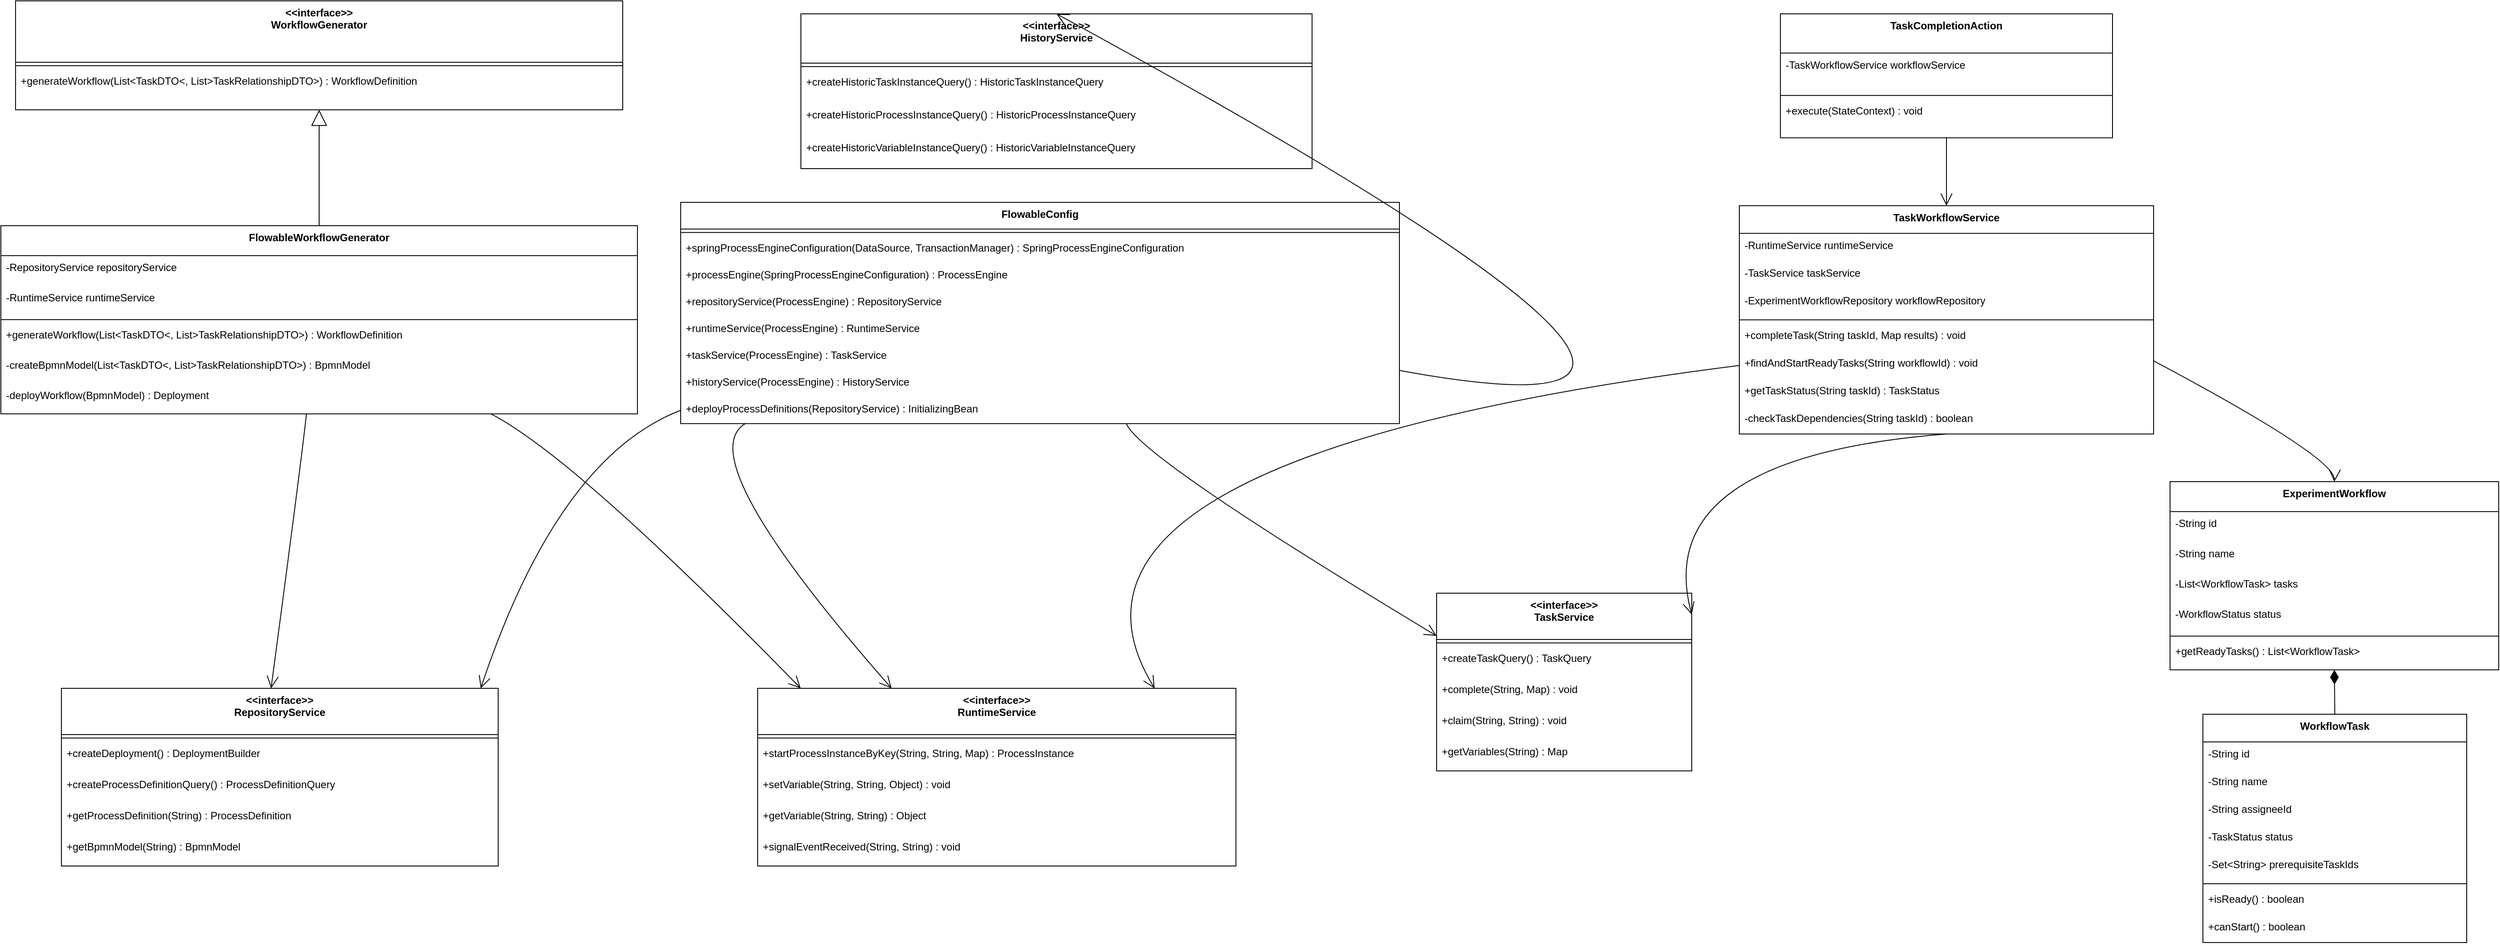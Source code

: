 <mxfile version="28.0.4" pages="2">
  <diagram name="第 1 页" id="qo364xQjMS1kxWEwH2uj">
    <mxGraphModel dx="2929" dy="1693" grid="1" gridSize="10" guides="1" tooltips="1" connect="1" arrows="1" fold="1" page="1" pageScale="1" pageWidth="827" pageHeight="1169" math="0" shadow="0">
      <root>
        <mxCell id="0" />
        <mxCell id="1" parent="0" />
        <mxCell id="5ZmSQShtgP_7YSfKhpD3-1" value="&lt;&lt;interface&gt;&gt;&#xa;WorkflowGenerator" style="swimlane;fontStyle=1;align=center;verticalAlign=top;childLayout=stackLayout;horizontal=1;startSize=71;horizontalStack=0;resizeParent=1;resizeParentMax=0;resizeLast=0;collapsible=0;marginBottom=0;" vertex="1" parent="1">
          <mxGeometry x="167" y="30" width="702" height="126" as="geometry" />
        </mxCell>
        <mxCell id="5ZmSQShtgP_7YSfKhpD3-2" style="line;strokeWidth=1;fillColor=none;align=left;verticalAlign=middle;spacingTop=-1;spacingLeft=3;spacingRight=3;rotatable=0;labelPosition=right;points=[];portConstraint=eastwest;strokeColor=inherit;" vertex="1" parent="5ZmSQShtgP_7YSfKhpD3-1">
          <mxGeometry y="71" width="702" height="8" as="geometry" />
        </mxCell>
        <mxCell id="5ZmSQShtgP_7YSfKhpD3-3" value="+generateWorkflow(List&lt;TaskDTO&lt;, List&gt;TaskRelationshipDTO&gt;) : WorkflowDefinition" style="text;strokeColor=none;fillColor=none;align=left;verticalAlign=top;spacingLeft=4;spacingRight=4;overflow=hidden;rotatable=0;points=[[0,0.5],[1,0.5]];portConstraint=eastwest;" vertex="1" parent="5ZmSQShtgP_7YSfKhpD3-1">
          <mxGeometry y="79" width="702" height="47" as="geometry" />
        </mxCell>
        <mxCell id="5ZmSQShtgP_7YSfKhpD3-4" value="FlowableWorkflowGenerator" style="swimlane;fontStyle=1;align=center;verticalAlign=top;childLayout=stackLayout;horizontal=1;startSize=34.667;horizontalStack=0;resizeParent=1;resizeParentMax=0;resizeLast=0;collapsible=0;marginBottom=0;" vertex="1" parent="1">
          <mxGeometry x="150" y="290" width="736" height="217.667" as="geometry" />
        </mxCell>
        <mxCell id="5ZmSQShtgP_7YSfKhpD3-5" value="-RepositoryService repositoryService" style="text;strokeColor=none;fillColor=none;align=left;verticalAlign=top;spacingLeft=4;spacingRight=4;overflow=hidden;rotatable=0;points=[[0,0.5],[1,0.5]];portConstraint=eastwest;" vertex="1" parent="5ZmSQShtgP_7YSfKhpD3-4">
          <mxGeometry y="34.667" width="736" height="35" as="geometry" />
        </mxCell>
        <mxCell id="5ZmSQShtgP_7YSfKhpD3-6" value="-RuntimeService runtimeService" style="text;strokeColor=none;fillColor=none;align=left;verticalAlign=top;spacingLeft=4;spacingRight=4;overflow=hidden;rotatable=0;points=[[0,0.5],[1,0.5]];portConstraint=eastwest;" vertex="1" parent="5ZmSQShtgP_7YSfKhpD3-4">
          <mxGeometry y="69.667" width="736" height="35" as="geometry" />
        </mxCell>
        <mxCell id="5ZmSQShtgP_7YSfKhpD3-7" style="line;strokeWidth=1;fillColor=none;align=left;verticalAlign=middle;spacingTop=-1;spacingLeft=3;spacingRight=3;rotatable=0;labelPosition=right;points=[];portConstraint=eastwest;strokeColor=inherit;" vertex="1" parent="5ZmSQShtgP_7YSfKhpD3-4">
          <mxGeometry y="104.667" width="736" height="8" as="geometry" />
        </mxCell>
        <mxCell id="5ZmSQShtgP_7YSfKhpD3-8" value="+generateWorkflow(List&lt;TaskDTO&lt;, List&gt;TaskRelationshipDTO&gt;) : WorkflowDefinition" style="text;strokeColor=none;fillColor=none;align=left;verticalAlign=top;spacingLeft=4;spacingRight=4;overflow=hidden;rotatable=0;points=[[0,0.5],[1,0.5]];portConstraint=eastwest;" vertex="1" parent="5ZmSQShtgP_7YSfKhpD3-4">
          <mxGeometry y="112.667" width="736" height="35" as="geometry" />
        </mxCell>
        <mxCell id="5ZmSQShtgP_7YSfKhpD3-9" value="-createBpmnModel(List&lt;TaskDTO&lt;, List&gt;TaskRelationshipDTO&gt;) : BpmnModel" style="text;strokeColor=none;fillColor=none;align=left;verticalAlign=top;spacingLeft=4;spacingRight=4;overflow=hidden;rotatable=0;points=[[0,0.5],[1,0.5]];portConstraint=eastwest;" vertex="1" parent="5ZmSQShtgP_7YSfKhpD3-4">
          <mxGeometry y="147.667" width="736" height="35" as="geometry" />
        </mxCell>
        <mxCell id="5ZmSQShtgP_7YSfKhpD3-10" value="-deployWorkflow(BpmnModel) : Deployment" style="text;strokeColor=none;fillColor=none;align=left;verticalAlign=top;spacingLeft=4;spacingRight=4;overflow=hidden;rotatable=0;points=[[0,0.5],[1,0.5]];portConstraint=eastwest;" vertex="1" parent="5ZmSQShtgP_7YSfKhpD3-4">
          <mxGeometry y="182.667" width="736" height="35" as="geometry" />
        </mxCell>
        <mxCell id="5ZmSQShtgP_7YSfKhpD3-11" value="&lt;&lt;interface&gt;&gt;&#xa;RepositoryService" style="swimlane;fontStyle=1;align=center;verticalAlign=top;childLayout=stackLayout;horizontal=1;startSize=53.5;horizontalStack=0;resizeParent=1;resizeParentMax=0;resizeLast=0;collapsible=0;marginBottom=0;" vertex="1" parent="1">
          <mxGeometry x="220" y="825" width="505" height="205.5" as="geometry" />
        </mxCell>
        <mxCell id="5ZmSQShtgP_7YSfKhpD3-12" style="line;strokeWidth=1;fillColor=none;align=left;verticalAlign=middle;spacingTop=-1;spacingLeft=3;spacingRight=3;rotatable=0;labelPosition=right;points=[];portConstraint=eastwest;strokeColor=inherit;" vertex="1" parent="5ZmSQShtgP_7YSfKhpD3-11">
          <mxGeometry y="53.5" width="505" height="8" as="geometry" />
        </mxCell>
        <mxCell id="5ZmSQShtgP_7YSfKhpD3-13" value="+createDeployment() : DeploymentBuilder" style="text;strokeColor=none;fillColor=none;align=left;verticalAlign=top;spacingLeft=4;spacingRight=4;overflow=hidden;rotatable=0;points=[[0,0.5],[1,0.5]];portConstraint=eastwest;" vertex="1" parent="5ZmSQShtgP_7YSfKhpD3-11">
          <mxGeometry y="61.5" width="505" height="36" as="geometry" />
        </mxCell>
        <mxCell id="5ZmSQShtgP_7YSfKhpD3-14" value="+createProcessDefinitionQuery() : ProcessDefinitionQuery" style="text;strokeColor=none;fillColor=none;align=left;verticalAlign=top;spacingLeft=4;spacingRight=4;overflow=hidden;rotatable=0;points=[[0,0.5],[1,0.5]];portConstraint=eastwest;" vertex="1" parent="5ZmSQShtgP_7YSfKhpD3-11">
          <mxGeometry y="97.5" width="505" height="36" as="geometry" />
        </mxCell>
        <mxCell id="5ZmSQShtgP_7YSfKhpD3-15" value="+getProcessDefinition(String) : ProcessDefinition" style="text;strokeColor=none;fillColor=none;align=left;verticalAlign=top;spacingLeft=4;spacingRight=4;overflow=hidden;rotatable=0;points=[[0,0.5],[1,0.5]];portConstraint=eastwest;" vertex="1" parent="5ZmSQShtgP_7YSfKhpD3-11">
          <mxGeometry y="133.5" width="505" height="36" as="geometry" />
        </mxCell>
        <mxCell id="5ZmSQShtgP_7YSfKhpD3-16" value="+getBpmnModel(String) : BpmnModel" style="text;strokeColor=none;fillColor=none;align=left;verticalAlign=top;spacingLeft=4;spacingRight=4;overflow=hidden;rotatable=0;points=[[0,0.5],[1,0.5]];portConstraint=eastwest;" vertex="1" parent="5ZmSQShtgP_7YSfKhpD3-11">
          <mxGeometry y="169.5" width="505" height="36" as="geometry" />
        </mxCell>
        <mxCell id="5ZmSQShtgP_7YSfKhpD3-17" value="&lt;&lt;interface&gt;&gt;&#xa;RuntimeService" style="swimlane;fontStyle=1;align=center;verticalAlign=top;childLayout=stackLayout;horizontal=1;startSize=53.5;horizontalStack=0;resizeParent=1;resizeParentMax=0;resizeLast=0;collapsible=0;marginBottom=0;" vertex="1" parent="1">
          <mxGeometry x="1025" y="825" width="553" height="205.5" as="geometry" />
        </mxCell>
        <mxCell id="5ZmSQShtgP_7YSfKhpD3-18" style="line;strokeWidth=1;fillColor=none;align=left;verticalAlign=middle;spacingTop=-1;spacingLeft=3;spacingRight=3;rotatable=0;labelPosition=right;points=[];portConstraint=eastwest;strokeColor=inherit;" vertex="1" parent="5ZmSQShtgP_7YSfKhpD3-17">
          <mxGeometry y="53.5" width="553" height="8" as="geometry" />
        </mxCell>
        <mxCell id="5ZmSQShtgP_7YSfKhpD3-19" value="+startProcessInstanceByKey(String, String, Map) : ProcessInstance" style="text;strokeColor=none;fillColor=none;align=left;verticalAlign=top;spacingLeft=4;spacingRight=4;overflow=hidden;rotatable=0;points=[[0,0.5],[1,0.5]];portConstraint=eastwest;" vertex="1" parent="5ZmSQShtgP_7YSfKhpD3-17">
          <mxGeometry y="61.5" width="553" height="36" as="geometry" />
        </mxCell>
        <mxCell id="5ZmSQShtgP_7YSfKhpD3-20" value="+setVariable(String, String, Object) : void" style="text;strokeColor=none;fillColor=none;align=left;verticalAlign=top;spacingLeft=4;spacingRight=4;overflow=hidden;rotatable=0;points=[[0,0.5],[1,0.5]];portConstraint=eastwest;" vertex="1" parent="5ZmSQShtgP_7YSfKhpD3-17">
          <mxGeometry y="97.5" width="553" height="36" as="geometry" />
        </mxCell>
        <mxCell id="5ZmSQShtgP_7YSfKhpD3-21" value="+getVariable(String, String) : Object" style="text;strokeColor=none;fillColor=none;align=left;verticalAlign=top;spacingLeft=4;spacingRight=4;overflow=hidden;rotatable=0;points=[[0,0.5],[1,0.5]];portConstraint=eastwest;" vertex="1" parent="5ZmSQShtgP_7YSfKhpD3-17">
          <mxGeometry y="133.5" width="553" height="36" as="geometry" />
        </mxCell>
        <mxCell id="5ZmSQShtgP_7YSfKhpD3-22" value="+signalEventReceived(String, String) : void" style="text;strokeColor=none;fillColor=none;align=left;verticalAlign=top;spacingLeft=4;spacingRight=4;overflow=hidden;rotatable=0;points=[[0,0.5],[1,0.5]];portConstraint=eastwest;" vertex="1" parent="5ZmSQShtgP_7YSfKhpD3-17">
          <mxGeometry y="169.5" width="553" height="36" as="geometry" />
        </mxCell>
        <mxCell id="5ZmSQShtgP_7YSfKhpD3-23" value="&lt;&lt;interface&gt;&gt;&#xa;TaskService" style="swimlane;fontStyle=1;align=center;verticalAlign=top;childLayout=stackLayout;horizontal=1;startSize=53.5;horizontalStack=0;resizeParent=1;resizeParentMax=0;resizeLast=0;collapsible=0;marginBottom=0;" vertex="1" parent="1">
          <mxGeometry x="1810" y="715" width="295" height="205.5" as="geometry" />
        </mxCell>
        <mxCell id="5ZmSQShtgP_7YSfKhpD3-24" style="line;strokeWidth=1;fillColor=none;align=left;verticalAlign=middle;spacingTop=-1;spacingLeft=3;spacingRight=3;rotatable=0;labelPosition=right;points=[];portConstraint=eastwest;strokeColor=inherit;" vertex="1" parent="5ZmSQShtgP_7YSfKhpD3-23">
          <mxGeometry y="53.5" width="295" height="8" as="geometry" />
        </mxCell>
        <mxCell id="5ZmSQShtgP_7YSfKhpD3-25" value="+createTaskQuery() : TaskQuery" style="text;strokeColor=none;fillColor=none;align=left;verticalAlign=top;spacingLeft=4;spacingRight=4;overflow=hidden;rotatable=0;points=[[0,0.5],[1,0.5]];portConstraint=eastwest;" vertex="1" parent="5ZmSQShtgP_7YSfKhpD3-23">
          <mxGeometry y="61.5" width="295" height="36" as="geometry" />
        </mxCell>
        <mxCell id="5ZmSQShtgP_7YSfKhpD3-26" value="+complete(String, Map) : void" style="text;strokeColor=none;fillColor=none;align=left;verticalAlign=top;spacingLeft=4;spacingRight=4;overflow=hidden;rotatable=0;points=[[0,0.5],[1,0.5]];portConstraint=eastwest;" vertex="1" parent="5ZmSQShtgP_7YSfKhpD3-23">
          <mxGeometry y="97.5" width="295" height="36" as="geometry" />
        </mxCell>
        <mxCell id="5ZmSQShtgP_7YSfKhpD3-27" value="+claim(String, String) : void" style="text;strokeColor=none;fillColor=none;align=left;verticalAlign=top;spacingLeft=4;spacingRight=4;overflow=hidden;rotatable=0;points=[[0,0.5],[1,0.5]];portConstraint=eastwest;" vertex="1" parent="5ZmSQShtgP_7YSfKhpD3-23">
          <mxGeometry y="133.5" width="295" height="36" as="geometry" />
        </mxCell>
        <mxCell id="5ZmSQShtgP_7YSfKhpD3-28" value="+getVariables(String) : Map" style="text;strokeColor=none;fillColor=none;align=left;verticalAlign=top;spacingLeft=4;spacingRight=4;overflow=hidden;rotatable=0;points=[[0,0.5],[1,0.5]];portConstraint=eastwest;" vertex="1" parent="5ZmSQShtgP_7YSfKhpD3-23">
          <mxGeometry y="169.5" width="295" height="36" as="geometry" />
        </mxCell>
        <mxCell id="5ZmSQShtgP_7YSfKhpD3-29" value="&lt;&lt;interface&gt;&gt;&#xa;HistoryService" style="swimlane;fontStyle=1;align=center;verticalAlign=top;childLayout=stackLayout;horizontal=1;startSize=57;horizontalStack=0;resizeParent=1;resizeParentMax=0;resizeLast=0;collapsible=0;marginBottom=0;" vertex="1" parent="1">
          <mxGeometry x="1075" y="45" width="591" height="179" as="geometry" />
        </mxCell>
        <mxCell id="5ZmSQShtgP_7YSfKhpD3-30" style="line;strokeWidth=1;fillColor=none;align=left;verticalAlign=middle;spacingTop=-1;spacingLeft=3;spacingRight=3;rotatable=0;labelPosition=right;points=[];portConstraint=eastwest;strokeColor=inherit;" vertex="1" parent="5ZmSQShtgP_7YSfKhpD3-29">
          <mxGeometry y="57" width="591" height="8" as="geometry" />
        </mxCell>
        <mxCell id="5ZmSQShtgP_7YSfKhpD3-31" value="+createHistoricTaskInstanceQuery() : HistoricTaskInstanceQuery" style="text;strokeColor=none;fillColor=none;align=left;verticalAlign=top;spacingLeft=4;spacingRight=4;overflow=hidden;rotatable=0;points=[[0,0.5],[1,0.5]];portConstraint=eastwest;" vertex="1" parent="5ZmSQShtgP_7YSfKhpD3-29">
          <mxGeometry y="65" width="591" height="38" as="geometry" />
        </mxCell>
        <mxCell id="5ZmSQShtgP_7YSfKhpD3-32" value="+createHistoricProcessInstanceQuery() : HistoricProcessInstanceQuery" style="text;strokeColor=none;fillColor=none;align=left;verticalAlign=top;spacingLeft=4;spacingRight=4;overflow=hidden;rotatable=0;points=[[0,0.5],[1,0.5]];portConstraint=eastwest;" vertex="1" parent="5ZmSQShtgP_7YSfKhpD3-29">
          <mxGeometry y="103" width="591" height="38" as="geometry" />
        </mxCell>
        <mxCell id="5ZmSQShtgP_7YSfKhpD3-33" value="+createHistoricVariableInstanceQuery() : HistoricVariableInstanceQuery" style="text;strokeColor=none;fillColor=none;align=left;verticalAlign=top;spacingLeft=4;spacingRight=4;overflow=hidden;rotatable=0;points=[[0,0.5],[1,0.5]];portConstraint=eastwest;" vertex="1" parent="5ZmSQShtgP_7YSfKhpD3-29">
          <mxGeometry y="141" width="591" height="38" as="geometry" />
        </mxCell>
        <mxCell id="5ZmSQShtgP_7YSfKhpD3-47" value="TaskCompletionAction" style="swimlane;fontStyle=1;align=center;verticalAlign=top;childLayout=stackLayout;horizontal=1;startSize=45.333;horizontalStack=0;resizeParent=1;resizeParentMax=0;resizeLast=0;collapsible=0;marginBottom=0;" vertex="1" parent="1">
          <mxGeometry x="2207.5" y="45" width="384" height="143.333" as="geometry" />
        </mxCell>
        <mxCell id="5ZmSQShtgP_7YSfKhpD3-48" value="-TaskWorkflowService workflowService" style="text;strokeColor=none;fillColor=none;align=left;verticalAlign=top;spacingLeft=4;spacingRight=4;overflow=hidden;rotatable=0;points=[[0,0.5],[1,0.5]];portConstraint=eastwest;" vertex="1" parent="5ZmSQShtgP_7YSfKhpD3-47">
          <mxGeometry y="45.333" width="384" height="45" as="geometry" />
        </mxCell>
        <mxCell id="5ZmSQShtgP_7YSfKhpD3-49" style="line;strokeWidth=1;fillColor=none;align=left;verticalAlign=middle;spacingTop=-1;spacingLeft=3;spacingRight=3;rotatable=0;labelPosition=right;points=[];portConstraint=eastwest;strokeColor=inherit;" vertex="1" parent="5ZmSQShtgP_7YSfKhpD3-47">
          <mxGeometry y="90.333" width="384" height="8" as="geometry" />
        </mxCell>
        <mxCell id="5ZmSQShtgP_7YSfKhpD3-50" value="+execute(StateContext) : void" style="text;strokeColor=none;fillColor=none;align=left;verticalAlign=top;spacingLeft=4;spacingRight=4;overflow=hidden;rotatable=0;points=[[0,0.5],[1,0.5]];portConstraint=eastwest;" vertex="1" parent="5ZmSQShtgP_7YSfKhpD3-47">
          <mxGeometry y="98.333" width="384" height="45" as="geometry" />
        </mxCell>
        <mxCell id="5ZmSQShtgP_7YSfKhpD3-79" value="TaskWorkflowService" style="swimlane;fontStyle=1;align=center;verticalAlign=top;childLayout=stackLayout;horizontal=1;startSize=32;horizontalStack=0;resizeParent=1;resizeParentMax=0;resizeLast=0;collapsible=0;marginBottom=0;" vertex="1" parent="1">
          <mxGeometry x="2160" y="266.83" width="479" height="264" as="geometry" />
        </mxCell>
        <mxCell id="5ZmSQShtgP_7YSfKhpD3-80" value="-RuntimeService runtimeService" style="text;strokeColor=none;fillColor=none;align=left;verticalAlign=top;spacingLeft=4;spacingRight=4;overflow=hidden;rotatable=0;points=[[0,0.5],[1,0.5]];portConstraint=eastwest;" vertex="1" parent="5ZmSQShtgP_7YSfKhpD3-79">
          <mxGeometry y="32" width="479" height="32" as="geometry" />
        </mxCell>
        <mxCell id="5ZmSQShtgP_7YSfKhpD3-81" value="-TaskService taskService" style="text;strokeColor=none;fillColor=none;align=left;verticalAlign=top;spacingLeft=4;spacingRight=4;overflow=hidden;rotatable=0;points=[[0,0.5],[1,0.5]];portConstraint=eastwest;" vertex="1" parent="5ZmSQShtgP_7YSfKhpD3-79">
          <mxGeometry y="64" width="479" height="32" as="geometry" />
        </mxCell>
        <mxCell id="5ZmSQShtgP_7YSfKhpD3-82" value="-ExperimentWorkflowRepository workflowRepository" style="text;strokeColor=none;fillColor=none;align=left;verticalAlign=top;spacingLeft=4;spacingRight=4;overflow=hidden;rotatable=0;points=[[0,0.5],[1,0.5]];portConstraint=eastwest;" vertex="1" parent="5ZmSQShtgP_7YSfKhpD3-79">
          <mxGeometry y="96" width="479" height="32" as="geometry" />
        </mxCell>
        <mxCell id="5ZmSQShtgP_7YSfKhpD3-83" style="line;strokeWidth=1;fillColor=none;align=left;verticalAlign=middle;spacingTop=-1;spacingLeft=3;spacingRight=3;rotatable=0;labelPosition=right;points=[];portConstraint=eastwest;strokeColor=inherit;" vertex="1" parent="5ZmSQShtgP_7YSfKhpD3-79">
          <mxGeometry y="128" width="479" height="8" as="geometry" />
        </mxCell>
        <mxCell id="5ZmSQShtgP_7YSfKhpD3-84" value="+completeTask(String taskId, Map results) : void" style="text;strokeColor=none;fillColor=none;align=left;verticalAlign=top;spacingLeft=4;spacingRight=4;overflow=hidden;rotatable=0;points=[[0,0.5],[1,0.5]];portConstraint=eastwest;" vertex="1" parent="5ZmSQShtgP_7YSfKhpD3-79">
          <mxGeometry y="136" width="479" height="32" as="geometry" />
        </mxCell>
        <mxCell id="5ZmSQShtgP_7YSfKhpD3-85" value="+findAndStartReadyTasks(String workflowId) : void" style="text;strokeColor=none;fillColor=none;align=left;verticalAlign=top;spacingLeft=4;spacingRight=4;overflow=hidden;rotatable=0;points=[[0,0.5],[1,0.5]];portConstraint=eastwest;" vertex="1" parent="5ZmSQShtgP_7YSfKhpD3-79">
          <mxGeometry y="168" width="479" height="32" as="geometry" />
        </mxCell>
        <mxCell id="5ZmSQShtgP_7YSfKhpD3-86" value="+getTaskStatus(String taskId) : TaskStatus" style="text;strokeColor=none;fillColor=none;align=left;verticalAlign=top;spacingLeft=4;spacingRight=4;overflow=hidden;rotatable=0;points=[[0,0.5],[1,0.5]];portConstraint=eastwest;" vertex="1" parent="5ZmSQShtgP_7YSfKhpD3-79">
          <mxGeometry y="200" width="479" height="32" as="geometry" />
        </mxCell>
        <mxCell id="5ZmSQShtgP_7YSfKhpD3-87" value="-checkTaskDependencies(String taskId) : boolean" style="text;strokeColor=none;fillColor=none;align=left;verticalAlign=top;spacingLeft=4;spacingRight=4;overflow=hidden;rotatable=0;points=[[0,0.5],[1,0.5]];portConstraint=eastwest;" vertex="1" parent="5ZmSQShtgP_7YSfKhpD3-79">
          <mxGeometry y="232" width="479" height="32" as="geometry" />
        </mxCell>
        <mxCell id="5ZmSQShtgP_7YSfKhpD3-88" value="ExperimentWorkflow" style="swimlane;fontStyle=1;align=center;verticalAlign=top;childLayout=stackLayout;horizontal=1;startSize=34.667;horizontalStack=0;resizeParent=1;resizeParentMax=0;resizeLast=0;collapsible=0;marginBottom=0;" vertex="1" parent="1">
          <mxGeometry x="2658" y="586" width="380" height="217.667" as="geometry" />
        </mxCell>
        <mxCell id="5ZmSQShtgP_7YSfKhpD3-89" value="-String id" style="text;strokeColor=none;fillColor=none;align=left;verticalAlign=top;spacingLeft=4;spacingRight=4;overflow=hidden;rotatable=0;points=[[0,0.5],[1,0.5]];portConstraint=eastwest;" vertex="1" parent="5ZmSQShtgP_7YSfKhpD3-88">
          <mxGeometry y="34.667" width="380" height="35" as="geometry" />
        </mxCell>
        <mxCell id="5ZmSQShtgP_7YSfKhpD3-90" value="-String name" style="text;strokeColor=none;fillColor=none;align=left;verticalAlign=top;spacingLeft=4;spacingRight=4;overflow=hidden;rotatable=0;points=[[0,0.5],[1,0.5]];portConstraint=eastwest;" vertex="1" parent="5ZmSQShtgP_7YSfKhpD3-88">
          <mxGeometry y="69.667" width="380" height="35" as="geometry" />
        </mxCell>
        <mxCell id="5ZmSQShtgP_7YSfKhpD3-91" value="-List&lt;WorkflowTask&gt; tasks" style="text;strokeColor=none;fillColor=none;align=left;verticalAlign=top;spacingLeft=4;spacingRight=4;overflow=hidden;rotatable=0;points=[[0,0.5],[1,0.5]];portConstraint=eastwest;" vertex="1" parent="5ZmSQShtgP_7YSfKhpD3-88">
          <mxGeometry y="104.667" width="380" height="35" as="geometry" />
        </mxCell>
        <mxCell id="5ZmSQShtgP_7YSfKhpD3-92" value="-WorkflowStatus status" style="text;strokeColor=none;fillColor=none;align=left;verticalAlign=top;spacingLeft=4;spacingRight=4;overflow=hidden;rotatable=0;points=[[0,0.5],[1,0.5]];portConstraint=eastwest;" vertex="1" parent="5ZmSQShtgP_7YSfKhpD3-88">
          <mxGeometry y="139.667" width="380" height="35" as="geometry" />
        </mxCell>
        <mxCell id="5ZmSQShtgP_7YSfKhpD3-93" style="line;strokeWidth=1;fillColor=none;align=left;verticalAlign=middle;spacingTop=-1;spacingLeft=3;spacingRight=3;rotatable=0;labelPosition=right;points=[];portConstraint=eastwest;strokeColor=inherit;" vertex="1" parent="5ZmSQShtgP_7YSfKhpD3-88">
          <mxGeometry y="174.667" width="380" height="8" as="geometry" />
        </mxCell>
        <mxCell id="5ZmSQShtgP_7YSfKhpD3-94" value="+getReadyTasks() : List&lt;WorkflowTask&gt;" style="text;strokeColor=none;fillColor=none;align=left;verticalAlign=top;spacingLeft=4;spacingRight=4;overflow=hidden;rotatable=0;points=[[0,0.5],[1,0.5]];portConstraint=eastwest;" vertex="1" parent="5ZmSQShtgP_7YSfKhpD3-88">
          <mxGeometry y="182.667" width="380" height="35" as="geometry" />
        </mxCell>
        <mxCell id="5ZmSQShtgP_7YSfKhpD3-95" value="WorkflowTask" style="swimlane;fontStyle=1;align=center;verticalAlign=top;childLayout=stackLayout;horizontal=1;startSize=32;horizontalStack=0;resizeParent=1;resizeParentMax=0;resizeLast=0;collapsible=0;marginBottom=0;" vertex="1" parent="1">
          <mxGeometry x="2696" y="855" width="305" height="264" as="geometry" />
        </mxCell>
        <mxCell id="5ZmSQShtgP_7YSfKhpD3-96" value="-String id" style="text;strokeColor=none;fillColor=none;align=left;verticalAlign=top;spacingLeft=4;spacingRight=4;overflow=hidden;rotatable=0;points=[[0,0.5],[1,0.5]];portConstraint=eastwest;" vertex="1" parent="5ZmSQShtgP_7YSfKhpD3-95">
          <mxGeometry y="32" width="305" height="32" as="geometry" />
        </mxCell>
        <mxCell id="5ZmSQShtgP_7YSfKhpD3-97" value="-String name" style="text;strokeColor=none;fillColor=none;align=left;verticalAlign=top;spacingLeft=4;spacingRight=4;overflow=hidden;rotatable=0;points=[[0,0.5],[1,0.5]];portConstraint=eastwest;" vertex="1" parent="5ZmSQShtgP_7YSfKhpD3-95">
          <mxGeometry y="64" width="305" height="32" as="geometry" />
        </mxCell>
        <mxCell id="5ZmSQShtgP_7YSfKhpD3-98" value="-String assigneeId" style="text;strokeColor=none;fillColor=none;align=left;verticalAlign=top;spacingLeft=4;spacingRight=4;overflow=hidden;rotatable=0;points=[[0,0.5],[1,0.5]];portConstraint=eastwest;" vertex="1" parent="5ZmSQShtgP_7YSfKhpD3-95">
          <mxGeometry y="96" width="305" height="32" as="geometry" />
        </mxCell>
        <mxCell id="5ZmSQShtgP_7YSfKhpD3-99" value="-TaskStatus status" style="text;strokeColor=none;fillColor=none;align=left;verticalAlign=top;spacingLeft=4;spacingRight=4;overflow=hidden;rotatable=0;points=[[0,0.5],[1,0.5]];portConstraint=eastwest;" vertex="1" parent="5ZmSQShtgP_7YSfKhpD3-95">
          <mxGeometry y="128" width="305" height="32" as="geometry" />
        </mxCell>
        <mxCell id="5ZmSQShtgP_7YSfKhpD3-100" value="-Set&lt;String&gt; prerequisiteTaskIds" style="text;strokeColor=none;fillColor=none;align=left;verticalAlign=top;spacingLeft=4;spacingRight=4;overflow=hidden;rotatable=0;points=[[0,0.5],[1,0.5]];portConstraint=eastwest;" vertex="1" parent="5ZmSQShtgP_7YSfKhpD3-95">
          <mxGeometry y="160" width="305" height="32" as="geometry" />
        </mxCell>
        <mxCell id="5ZmSQShtgP_7YSfKhpD3-101" style="line;strokeWidth=1;fillColor=none;align=left;verticalAlign=middle;spacingTop=-1;spacingLeft=3;spacingRight=3;rotatable=0;labelPosition=right;points=[];portConstraint=eastwest;strokeColor=inherit;" vertex="1" parent="5ZmSQShtgP_7YSfKhpD3-95">
          <mxGeometry y="192" width="305" height="8" as="geometry" />
        </mxCell>
        <mxCell id="5ZmSQShtgP_7YSfKhpD3-102" value="+isReady() : boolean" style="text;strokeColor=none;fillColor=none;align=left;verticalAlign=top;spacingLeft=4;spacingRight=4;overflow=hidden;rotatable=0;points=[[0,0.5],[1,0.5]];portConstraint=eastwest;" vertex="1" parent="5ZmSQShtgP_7YSfKhpD3-95">
          <mxGeometry y="200" width="305" height="32" as="geometry" />
        </mxCell>
        <mxCell id="5ZmSQShtgP_7YSfKhpD3-103" value="+canStart() : boolean" style="text;strokeColor=none;fillColor=none;align=left;verticalAlign=top;spacingLeft=4;spacingRight=4;overflow=hidden;rotatable=0;points=[[0,0.5],[1,0.5]];portConstraint=eastwest;" vertex="1" parent="5ZmSQShtgP_7YSfKhpD3-95">
          <mxGeometry y="232" width="305" height="32" as="geometry" />
        </mxCell>
        <mxCell id="5ZmSQShtgP_7YSfKhpD3-115" value="FlowableConfig" style="swimlane;fontStyle=1;align=center;verticalAlign=top;childLayout=stackLayout;horizontal=1;startSize=30.824;horizontalStack=0;resizeParent=1;resizeParentMax=0;resizeLast=0;collapsible=0;marginBottom=0;" vertex="1" parent="1">
          <mxGeometry x="936" y="263" width="831" height="255.824" as="geometry" />
        </mxCell>
        <mxCell id="5ZmSQShtgP_7YSfKhpD3-116" style="line;strokeWidth=1;fillColor=none;align=left;verticalAlign=middle;spacingTop=-1;spacingLeft=3;spacingRight=3;rotatable=0;labelPosition=right;points=[];portConstraint=eastwest;strokeColor=inherit;" vertex="1" parent="5ZmSQShtgP_7YSfKhpD3-115">
          <mxGeometry y="30.824" width="831" height="8" as="geometry" />
        </mxCell>
        <mxCell id="5ZmSQShtgP_7YSfKhpD3-117" value="+springProcessEngineConfiguration(DataSource, TransactionManager) : SpringProcessEngineConfiguration" style="text;strokeColor=none;fillColor=none;align=left;verticalAlign=top;spacingLeft=4;spacingRight=4;overflow=hidden;rotatable=0;points=[[0,0.5],[1,0.5]];portConstraint=eastwest;" vertex="1" parent="5ZmSQShtgP_7YSfKhpD3-115">
          <mxGeometry y="38.824" width="831" height="31" as="geometry" />
        </mxCell>
        <mxCell id="5ZmSQShtgP_7YSfKhpD3-118" value="+processEngine(SpringProcessEngineConfiguration) : ProcessEngine" style="text;strokeColor=none;fillColor=none;align=left;verticalAlign=top;spacingLeft=4;spacingRight=4;overflow=hidden;rotatable=0;points=[[0,0.5],[1,0.5]];portConstraint=eastwest;" vertex="1" parent="5ZmSQShtgP_7YSfKhpD3-115">
          <mxGeometry y="69.824" width="831" height="31" as="geometry" />
        </mxCell>
        <mxCell id="5ZmSQShtgP_7YSfKhpD3-119" value="+repositoryService(ProcessEngine) : RepositoryService" style="text;strokeColor=none;fillColor=none;align=left;verticalAlign=top;spacingLeft=4;spacingRight=4;overflow=hidden;rotatable=0;points=[[0,0.5],[1,0.5]];portConstraint=eastwest;" vertex="1" parent="5ZmSQShtgP_7YSfKhpD3-115">
          <mxGeometry y="100.824" width="831" height="31" as="geometry" />
        </mxCell>
        <mxCell id="5ZmSQShtgP_7YSfKhpD3-120" value="+runtimeService(ProcessEngine) : RuntimeService" style="text;strokeColor=none;fillColor=none;align=left;verticalAlign=top;spacingLeft=4;spacingRight=4;overflow=hidden;rotatable=0;points=[[0,0.5],[1,0.5]];portConstraint=eastwest;" vertex="1" parent="5ZmSQShtgP_7YSfKhpD3-115">
          <mxGeometry y="131.824" width="831" height="31" as="geometry" />
        </mxCell>
        <mxCell id="5ZmSQShtgP_7YSfKhpD3-121" value="+taskService(ProcessEngine) : TaskService" style="text;strokeColor=none;fillColor=none;align=left;verticalAlign=top;spacingLeft=4;spacingRight=4;overflow=hidden;rotatable=0;points=[[0,0.5],[1,0.5]];portConstraint=eastwest;" vertex="1" parent="5ZmSQShtgP_7YSfKhpD3-115">
          <mxGeometry y="162.824" width="831" height="31" as="geometry" />
        </mxCell>
        <mxCell id="5ZmSQShtgP_7YSfKhpD3-122" value="+historyService(ProcessEngine) : HistoryService" style="text;strokeColor=none;fillColor=none;align=left;verticalAlign=top;spacingLeft=4;spacingRight=4;overflow=hidden;rotatable=0;points=[[0,0.5],[1,0.5]];portConstraint=eastwest;" vertex="1" parent="5ZmSQShtgP_7YSfKhpD3-115">
          <mxGeometry y="193.824" width="831" height="31" as="geometry" />
        </mxCell>
        <mxCell id="5ZmSQShtgP_7YSfKhpD3-123" value="+deployProcessDefinitions(RepositoryService) : InitializingBean" style="text;strokeColor=none;fillColor=none;align=left;verticalAlign=top;spacingLeft=4;spacingRight=4;overflow=hidden;rotatable=0;points=[[0,0.5],[1,0.5]];portConstraint=eastwest;" vertex="1" parent="5ZmSQShtgP_7YSfKhpD3-115">
          <mxGeometry y="224.824" width="831" height="31" as="geometry" />
        </mxCell>
        <mxCell id="5ZmSQShtgP_7YSfKhpD3-124" value="" style="curved=1;startArrow=block;startSize=16;startFill=0;endArrow=none;exitX=0.5;exitY=1;entryX=0.5;entryY=0;rounded=0;" edge="1" parent="1" source="5ZmSQShtgP_7YSfKhpD3-1" target="5ZmSQShtgP_7YSfKhpD3-4">
          <mxGeometry relative="1" as="geometry">
            <Array as="points" />
          </mxGeometry>
        </mxCell>
        <mxCell id="5ZmSQShtgP_7YSfKhpD3-125" value="" style="curved=1;startArrow=none;endArrow=open;endSize=12;exitX=0.48;exitY=1;entryX=0.48;entryY=0;rounded=0;" edge="1" parent="1" source="5ZmSQShtgP_7YSfKhpD3-4" target="5ZmSQShtgP_7YSfKhpD3-11">
          <mxGeometry relative="1" as="geometry">
            <Array as="points">
              <mxPoint x="498" y="558" />
            </Array>
          </mxGeometry>
        </mxCell>
        <mxCell id="5ZmSQShtgP_7YSfKhpD3-126" value="" style="curved=1;startArrow=none;endArrow=open;endSize=12;exitX=0.77;exitY=1;entryX=0.09;entryY=0;rounded=0;" edge="1" parent="1" source="5ZmSQShtgP_7YSfKhpD3-4" target="5ZmSQShtgP_7YSfKhpD3-17">
          <mxGeometry relative="1" as="geometry">
            <Array as="points">
              <mxPoint x="814" y="558" />
            </Array>
          </mxGeometry>
        </mxCell>
        <mxCell id="5ZmSQShtgP_7YSfKhpD3-136" value="" style="curved=1;startArrow=none;endArrow=open;endSize=12;exitX=0;exitY=0.94;entryX=0.96;entryY=0;rounded=0;" edge="1" parent="1" source="5ZmSQShtgP_7YSfKhpD3-115" target="5ZmSQShtgP_7YSfKhpD3-11">
          <mxGeometry relative="1" as="geometry">
            <Array as="points">
              <mxPoint x="794" y="558" />
            </Array>
          </mxGeometry>
        </mxCell>
        <mxCell id="5ZmSQShtgP_7YSfKhpD3-137" value="" style="curved=1;startArrow=none;endArrow=open;endSize=12;exitX=0.09;exitY=1;entryX=0.28;entryY=0;rounded=0;" edge="1" parent="1" source="5ZmSQShtgP_7YSfKhpD3-115" target="5ZmSQShtgP_7YSfKhpD3-17">
          <mxGeometry relative="1" as="geometry">
            <Array as="points">
              <mxPoint x="945" y="558" />
            </Array>
          </mxGeometry>
        </mxCell>
        <mxCell id="5ZmSQShtgP_7YSfKhpD3-138" value="" style="curved=1;startArrow=none;endArrow=open;endSize=12;exitX=0.62;exitY=1;entryX=0;entryY=0.24;rounded=0;" edge="1" parent="1" source="5ZmSQShtgP_7YSfKhpD3-115" target="5ZmSQShtgP_7YSfKhpD3-23">
          <mxGeometry relative="1" as="geometry">
            <Array as="points">
              <mxPoint x="1467" y="558" />
            </Array>
          </mxGeometry>
        </mxCell>
        <mxCell id="5ZmSQShtgP_7YSfKhpD3-139" value="" style="curved=1;startArrow=none;endArrow=open;endSize=12;exitX=1;exitY=0.76;entryX=0.5;entryY=0;rounded=0;" edge="1" parent="1" source="5ZmSQShtgP_7YSfKhpD3-115" target="5ZmSQShtgP_7YSfKhpD3-29">
          <mxGeometry relative="1" as="geometry">
            <Array as="points">
              <mxPoint x="2313" y="558" />
            </Array>
          </mxGeometry>
        </mxCell>
        <mxCell id="5ZmSQShtgP_7YSfKhpD3-140" value="" style="curved=1;startArrow=none;endArrow=open;endSize=12;exitX=0.5;exitY=1;entryX=0.5;entryY=0;rounded=0;" edge="1" parent="1" source="5ZmSQShtgP_7YSfKhpD3-47" target="5ZmSQShtgP_7YSfKhpD3-79">
          <mxGeometry relative="1" as="geometry">
            <Array as="points" />
          </mxGeometry>
        </mxCell>
        <mxCell id="5ZmSQShtgP_7YSfKhpD3-141" value="" style="curved=1;startArrow=none;endArrow=open;endSize=12;exitX=1;exitY=0.68;entryX=0.5;entryY=0;rounded=0;" edge="1" parent="1" source="5ZmSQShtgP_7YSfKhpD3-79" target="5ZmSQShtgP_7YSfKhpD3-88">
          <mxGeometry relative="1" as="geometry">
            <Array as="points">
              <mxPoint x="2849" y="558" />
            </Array>
          </mxGeometry>
        </mxCell>
        <mxCell id="5ZmSQShtgP_7YSfKhpD3-142" value="" style="curved=1;startArrow=diamondThin;startSize=14;startFill=1;endArrow=none;exitX=0.5;exitY=1;entryX=0.5;entryY=0;rounded=0;" edge="1" parent="1" source="5ZmSQShtgP_7YSfKhpD3-88" target="5ZmSQShtgP_7YSfKhpD3-95">
          <mxGeometry relative="1" as="geometry">
            <Array as="points" />
          </mxGeometry>
        </mxCell>
        <mxCell id="5ZmSQShtgP_7YSfKhpD3-143" value="" style="curved=1;startArrow=none;endArrow=open;endSize=12;exitX=0;exitY=0.7;entryX=0.83;entryY=0;rounded=0;" edge="1" parent="1" source="5ZmSQShtgP_7YSfKhpD3-79" target="5ZmSQShtgP_7YSfKhpD3-17">
          <mxGeometry relative="1" as="geometry">
            <Array as="points">
              <mxPoint x="1320" y="558" />
            </Array>
          </mxGeometry>
        </mxCell>
        <mxCell id="5ZmSQShtgP_7YSfKhpD3-144" value="" style="curved=1;startArrow=none;endArrow=open;endSize=12;exitX=0.5;exitY=1;entryX=1;entryY=0.12;rounded=0;" edge="1" parent="1" source="5ZmSQShtgP_7YSfKhpD3-79" target="5ZmSQShtgP_7YSfKhpD3-23">
          <mxGeometry relative="1" as="geometry">
            <Array as="points">
              <mxPoint x="2056" y="558" />
            </Array>
          </mxGeometry>
        </mxCell>
      </root>
    </mxGraphModel>
  </diagram>
  <diagram id="TfPxtUVS16zzzJqabuWZ" name="第 2 页">
    <mxGraphModel dx="3417" dy="1975" grid="1" gridSize="10" guides="1" tooltips="1" connect="1" arrows="1" fold="1" page="1" pageScale="1" pageWidth="827" pageHeight="1169" math="0" shadow="0">
      <root>
        <mxCell id="0" />
        <mxCell id="1" parent="0" />
        <mxCell id="ttJXTaofoa_NkVEZeppS-1" value="TemplateService" style="swimlane;fontStyle=1;align=center;verticalAlign=top;childLayout=stackLayout;horizontal=1;startSize=32.923;horizontalStack=0;resizeParent=1;resizeParentMax=0;resizeLast=0;collapsible=0;marginBottom=0;" vertex="1" parent="1">
          <mxGeometry x="2235" y="439" width="621" height="205.923" as="geometry" />
        </mxCell>
        <mxCell id="ttJXTaofoa_NkVEZeppS-2" style="line;strokeWidth=1;fillColor=none;align=left;verticalAlign=middle;spacingTop=-1;spacingLeft=3;spacingRight=3;rotatable=0;labelPosition=right;points=[];portConstraint=eastwest;strokeColor=inherit;" vertex="1" parent="ttJXTaofoa_NkVEZeppS-1">
          <mxGeometry y="32.923" width="621" height="8" as="geometry" />
        </mxCell>
        <mxCell id="ttJXTaofoa_NkVEZeppS-3" value="+getTemplateList() : List&lt;TemplateDTO&gt;" style="text;strokeColor=none;fillColor=none;align=left;verticalAlign=top;spacingLeft=4;spacingRight=4;overflow=hidden;rotatable=0;points=[[0,0.5],[1,0.5]];portConstraint=eastwest;" vertex="1" parent="ttJXTaofoa_NkVEZeppS-1">
          <mxGeometry y="40.923" width="621" height="33" as="geometry" />
        </mxCell>
        <mxCell id="ttJXTaofoa_NkVEZeppS-4" value="+getTemplateById(String id) : TemplateDTO" style="text;strokeColor=none;fillColor=none;align=left;verticalAlign=top;spacingLeft=4;spacingRight=4;overflow=hidden;rotatable=0;points=[[0,0.5],[1,0.5]];portConstraint=eastwest;" vertex="1" parent="ttJXTaofoa_NkVEZeppS-1">
          <mxGeometry y="73.923" width="621" height="33" as="geometry" />
        </mxCell>
        <mxCell id="ttJXTaofoa_NkVEZeppS-5" value="+getTemplateByVersion(String id, String version) : TemplateDTO" style="text;strokeColor=none;fillColor=none;align=left;verticalAlign=top;spacingLeft=4;spacingRight=4;overflow=hidden;rotatable=0;points=[[0,0.5],[1,0.5]];portConstraint=eastwest;" vertex="1" parent="ttJXTaofoa_NkVEZeppS-1">
          <mxGeometry y="106.923" width="621" height="33" as="geometry" />
        </mxCell>
        <mxCell id="ttJXTaofoa_NkVEZeppS-6" value="+createTemplate(TemplateCreateDTO template) : TemplateDTO" style="text;strokeColor=none;fillColor=none;align=left;verticalAlign=top;spacingLeft=4;spacingRight=4;overflow=hidden;rotatable=0;points=[[0,0.5],[1,0.5]];portConstraint=eastwest;" vertex="1" parent="ttJXTaofoa_NkVEZeppS-1">
          <mxGeometry y="139.923" width="621" height="33" as="geometry" />
        </mxCell>
        <mxCell id="ttJXTaofoa_NkVEZeppS-7" value="+updateTemplate(String id, TemplateUpdateDTO template) : TemplateDTO" style="text;strokeColor=none;fillColor=none;align=left;verticalAlign=top;spacingLeft=4;spacingRight=4;overflow=hidden;rotatable=0;points=[[0,0.5],[1,0.5]];portConstraint=eastwest;" vertex="1" parent="ttJXTaofoa_NkVEZeppS-1">
          <mxGeometry y="172.923" width="621" height="33" as="geometry" />
        </mxCell>
        <mxCell id="ttJXTaofoa_NkVEZeppS-8" value="&lt;&lt;interface&gt;&gt;&#xa;TemplateMatcher" style="swimlane;fontStyle=1;align=center;verticalAlign=top;childLayout=stackLayout;horizontal=1;startSize=71;horizontalStack=0;resizeParent=1;resizeParentMax=0;resizeLast=0;collapsible=0;marginBottom=0;" vertex="1" parent="1">
          <mxGeometry x="1710" y="475" width="475" height="126" as="geometry" />
        </mxCell>
        <mxCell id="ttJXTaofoa_NkVEZeppS-9" style="line;strokeWidth=1;fillColor=none;align=left;verticalAlign=middle;spacingTop=-1;spacingLeft=3;spacingRight=3;rotatable=0;labelPosition=right;points=[];portConstraint=eastwest;strokeColor=inherit;" vertex="1" parent="ttJXTaofoa_NkVEZeppS-8">
          <mxGeometry y="71" width="475" height="8" as="geometry" />
        </mxCell>
        <mxCell id="ttJXTaofoa_NkVEZeppS-10" value="+match(List&lt;ModelDTO&gt;, TemplateDTO) : MatchResult" style="text;strokeColor=none;fillColor=none;align=left;verticalAlign=top;spacingLeft=4;spacingRight=4;overflow=hidden;rotatable=0;points=[[0,0.5],[1,0.5]];portConstraint=eastwest;" vertex="1" parent="ttJXTaofoa_NkVEZeppS-8">
          <mxGeometry y="79" width="475" height="47" as="geometry" />
        </mxCell>
        <mxCell id="ttJXTaofoa_NkVEZeppS-11" value="FunctionMapTemplateMatcher" style="swimlane;fontStyle=1;align=center;verticalAlign=top;childLayout=stackLayout;horizontal=1;startSize=32;horizontalStack=0;resizeParent=1;resizeParentMax=0;resizeLast=0;collapsible=0;marginBottom=0;" vertex="1" parent="1">
          <mxGeometry x="1599" y="768" width="697" height="264" as="geometry" />
        </mxCell>
        <mxCell id="ttJXTaofoa_NkVEZeppS-12" value="-Map&lt;MatchType, BiFunction&gt; matchHandlers" style="text;strokeColor=none;fillColor=none;align=left;verticalAlign=top;spacingLeft=4;spacingRight=4;overflow=hidden;rotatable=0;points=[[0,0.5],[1,0.5]];portConstraint=eastwest;" vertex="1" parent="ttJXTaofoa_NkVEZeppS-11">
          <mxGeometry y="32" width="697" height="32" as="geometry" />
        </mxCell>
        <mxCell id="ttJXTaofoa_NkVEZeppS-13" style="line;strokeWidth=1;fillColor=none;align=left;verticalAlign=middle;spacingTop=-1;spacingLeft=3;spacingRight=3;rotatable=0;labelPosition=right;points=[];portConstraint=eastwest;strokeColor=inherit;" vertex="1" parent="ttJXTaofoa_NkVEZeppS-11">
          <mxGeometry y="64" width="697" height="8" as="geometry" />
        </mxCell>
        <mxCell id="ttJXTaofoa_NkVEZeppS-14" value="+match(List&lt;ModelDTO&gt;, TemplateDTO) : MatchResult" style="text;strokeColor=none;fillColor=none;align=left;verticalAlign=top;spacingLeft=4;spacingRight=4;overflow=hidden;rotatable=0;points=[[0,0.5],[1,0.5]];portConstraint=eastwest;" vertex="1" parent="ttJXTaofoa_NkVEZeppS-11">
          <mxGeometry y="72" width="697" height="32" as="geometry" />
        </mxCell>
        <mxCell id="ttJXTaofoa_NkVEZeppS-15" value="-determineMatchType(int, int) : MatchType" style="text;strokeColor=none;fillColor=none;align=left;verticalAlign=top;spacingLeft=4;spacingRight=4;overflow=hidden;rotatable=0;points=[[0,0.5],[1,0.5]];portConstraint=eastwest;" vertex="1" parent="ttJXTaofoa_NkVEZeppS-11">
          <mxGeometry y="104" width="697" height="32" as="geometry" />
        </mxCell>
        <mxCell id="ttJXTaofoa_NkVEZeppS-16" value="-handleOneToOne(List&lt;ModelDTO&lt;, List&gt;TemplateModelDTO&gt;) : MatchResult" style="text;strokeColor=none;fillColor=none;align=left;verticalAlign=top;spacingLeft=4;spacingRight=4;overflow=hidden;rotatable=0;points=[[0,0.5],[1,0.5]];portConstraint=eastwest;" vertex="1" parent="ttJXTaofoa_NkVEZeppS-11">
          <mxGeometry y="136" width="697" height="32" as="geometry" />
        </mxCell>
        <mxCell id="ttJXTaofoa_NkVEZeppS-17" value="-handleOneToMany(List&lt;ModelDTO&lt;, List&gt;TemplateModelDTO&gt;) : MatchResult" style="text;strokeColor=none;fillColor=none;align=left;verticalAlign=top;spacingLeft=4;spacingRight=4;overflow=hidden;rotatable=0;points=[[0,0.5],[1,0.5]];portConstraint=eastwest;" vertex="1" parent="ttJXTaofoa_NkVEZeppS-11">
          <mxGeometry y="168" width="697" height="32" as="geometry" />
        </mxCell>
        <mxCell id="ttJXTaofoa_NkVEZeppS-18" value="-handleManyToOne(List&lt;ModelDTO&lt;, List&gt;TemplateModelDTO&gt;) : MatchResult" style="text;strokeColor=none;fillColor=none;align=left;verticalAlign=top;spacingLeft=4;spacingRight=4;overflow=hidden;rotatable=0;points=[[0,0.5],[1,0.5]];portConstraint=eastwest;" vertex="1" parent="ttJXTaofoa_NkVEZeppS-11">
          <mxGeometry y="200" width="697" height="32" as="geometry" />
        </mxCell>
        <mxCell id="ttJXTaofoa_NkVEZeppS-19" value="-handleManyToMany(List&lt;ModelDTO&lt;, List&gt;TemplateModelDTO&gt;) : MatchResult" style="text;strokeColor=none;fillColor=none;align=left;verticalAlign=top;spacingLeft=4;spacingRight=4;overflow=hidden;rotatable=0;points=[[0,0.5],[1,0.5]];portConstraint=eastwest;" vertex="1" parent="ttJXTaofoa_NkVEZeppS-11">
          <mxGeometry y="232" width="697" height="32" as="geometry" />
        </mxCell>
        <mxCell id="ttJXTaofoa_NkVEZeppS-20" value="&lt;&lt;enumeration&gt;&gt;&#xa;MatchType" style="swimlane;fontStyle=1;align=center;verticalAlign=top;childLayout=stackLayout;horizontal=1;startSize=52;horizontalStack=0;resizeParent=1;resizeParentMax=0;resizeLast=0;collapsible=0;marginBottom=0;" vertex="1" parent="1">
          <mxGeometry x="2037" y="1106" width="194" height="209" as="geometry" />
        </mxCell>
        <mxCell id="ttJXTaofoa_NkVEZeppS-21" value="ONE_TO_ONE" style="text;strokeColor=none;fillColor=none;align=left;verticalAlign=top;spacingLeft=4;spacingRight=4;overflow=hidden;rotatable=0;points=[[0,0.5],[1,0.5]];portConstraint=eastwest;" vertex="1" parent="ttJXTaofoa_NkVEZeppS-20">
          <mxGeometry y="52" width="194" height="35" as="geometry" />
        </mxCell>
        <mxCell id="ttJXTaofoa_NkVEZeppS-22" value="ONE_TO_MANY" style="text;strokeColor=none;fillColor=none;align=left;verticalAlign=top;spacingLeft=4;spacingRight=4;overflow=hidden;rotatable=0;points=[[0,0.5],[1,0.5]];portConstraint=eastwest;" vertex="1" parent="ttJXTaofoa_NkVEZeppS-20">
          <mxGeometry y="87" width="194" height="35" as="geometry" />
        </mxCell>
        <mxCell id="ttJXTaofoa_NkVEZeppS-23" value="MANY_TO_ONE" style="text;strokeColor=none;fillColor=none;align=left;verticalAlign=top;spacingLeft=4;spacingRight=4;overflow=hidden;rotatable=0;points=[[0,0.5],[1,0.5]];portConstraint=eastwest;" vertex="1" parent="ttJXTaofoa_NkVEZeppS-20">
          <mxGeometry y="122" width="194" height="35" as="geometry" />
        </mxCell>
        <mxCell id="ttJXTaofoa_NkVEZeppS-24" value="MANY_TO_MANY" style="text;strokeColor=none;fillColor=none;align=left;verticalAlign=top;spacingLeft=4;spacingRight=4;overflow=hidden;rotatable=0;points=[[0,0.5],[1,0.5]];portConstraint=eastwest;" vertex="1" parent="ttJXTaofoa_NkVEZeppS-20">
          <mxGeometry y="157" width="194" height="35" as="geometry" />
        </mxCell>
        <mxCell id="ttJXTaofoa_NkVEZeppS-25" style="line;strokeWidth=1;fillColor=none;align=left;verticalAlign=middle;spacingTop=-1;spacingLeft=3;spacingRight=3;rotatable=0;labelPosition=right;points=[];portConstraint=eastwest;strokeColor=inherit;" vertex="1" parent="ttJXTaofoa_NkVEZeppS-20">
          <mxGeometry y="192" width="194" height="17" as="geometry" />
        </mxCell>
        <mxCell id="ttJXTaofoa_NkVEZeppS-26" value="MatchResult" style="swimlane;fontStyle=1;align=center;verticalAlign=top;childLayout=stackLayout;horizontal=1;startSize=36.8;horizontalStack=0;resizeParent=1;resizeParentMax=0;resizeLast=0;collapsible=0;marginBottom=0;" vertex="1" parent="1">
          <mxGeometry x="1535" y="1118" width="452" height="192.8" as="geometry" />
        </mxCell>
        <mxCell id="ttJXTaofoa_NkVEZeppS-27" value="-MatchTypeEnum type" style="text;strokeColor=none;fillColor=none;align=left;verticalAlign=top;spacingLeft=4;spacingRight=4;overflow=hidden;rotatable=0;points=[[0,0.5],[1,0.5]];portConstraint=eastwest;" vertex="1" parent="ttJXTaofoa_NkVEZeppS-26">
          <mxGeometry y="36.8" width="452" height="37" as="geometry" />
        </mxCell>
        <mxCell id="ttJXTaofoa_NkVEZeppS-28" value="-Map&lt;ModelDTO, TemplateModelDTO&gt; mapping" style="text;strokeColor=none;fillColor=none;align=left;verticalAlign=top;spacingLeft=4;spacingRight=4;overflow=hidden;rotatable=0;points=[[0,0.5],[1,0.5]];portConstraint=eastwest;" vertex="1" parent="ttJXTaofoa_NkVEZeppS-26">
          <mxGeometry y="73.8" width="452" height="37" as="geometry" />
        </mxCell>
        <mxCell id="ttJXTaofoa_NkVEZeppS-29" style="line;strokeWidth=1;fillColor=none;align=left;verticalAlign=middle;spacingTop=-1;spacingLeft=3;spacingRight=3;rotatable=0;labelPosition=right;points=[];portConstraint=eastwest;strokeColor=inherit;" vertex="1" parent="ttJXTaofoa_NkVEZeppS-26">
          <mxGeometry y="110.8" width="452" height="8" as="geometry" />
        </mxCell>
        <mxCell id="ttJXTaofoa_NkVEZeppS-30" value="+getType() : MatchTypeEnum" style="text;strokeColor=none;fillColor=none;align=left;verticalAlign=top;spacingLeft=4;spacingRight=4;overflow=hidden;rotatable=0;points=[[0,0.5],[1,0.5]];portConstraint=eastwest;" vertex="1" parent="ttJXTaofoa_NkVEZeppS-26">
          <mxGeometry y="118.8" width="452" height="37" as="geometry" />
        </mxCell>
        <mxCell id="ttJXTaofoa_NkVEZeppS-31" value="+getMapping() : Map&lt;ModelDTO, TemplateModelDTO&gt;" style="text;strokeColor=none;fillColor=none;align=left;verticalAlign=top;spacingLeft=4;spacingRight=4;overflow=hidden;rotatable=0;points=[[0,0.5],[1,0.5]];portConstraint=eastwest;" vertex="1" parent="ttJXTaofoa_NkVEZeppS-26">
          <mxGeometry y="155.8" width="452" height="37" as="geometry" />
        </mxCell>
        <mxCell id="ttJXTaofoa_NkVEZeppS-32" value="&lt;&lt;interface&gt;&gt;&#xa;TaskGenerator" style="swimlane;fontStyle=1;align=center;verticalAlign=top;childLayout=stackLayout;horizontal=1;startSize=71;horizontalStack=0;resizeParent=1;resizeParentMax=0;resizeLast=0;collapsible=0;marginBottom=0;" vertex="1" parent="1">
          <mxGeometry x="893" y="475" width="354" height="126" as="geometry" />
        </mxCell>
        <mxCell id="ttJXTaofoa_NkVEZeppS-33" style="line;strokeWidth=1;fillColor=none;align=left;verticalAlign=middle;spacingTop=-1;spacingLeft=3;spacingRight=3;rotatable=0;labelPosition=right;points=[];portConstraint=eastwest;strokeColor=inherit;" vertex="1" parent="ttJXTaofoa_NkVEZeppS-32">
          <mxGeometry y="71" width="354" height="8" as="geometry" />
        </mxCell>
        <mxCell id="ttJXTaofoa_NkVEZeppS-34" value="+generate(MatchResult) : TaskPlanDTO" style="text;strokeColor=none;fillColor=none;align=left;verticalAlign=top;spacingLeft=4;spacingRight=4;overflow=hidden;rotatable=0;points=[[0,0.5],[1,0.5]];portConstraint=eastwest;" vertex="1" parent="ttJXTaofoa_NkVEZeppS-32">
          <mxGeometry y="79" width="354" height="47" as="geometry" />
        </mxCell>
        <mxCell id="ttJXTaofoa_NkVEZeppS-35" value="TemplateBasedTaskGenerator" style="swimlane;fontStyle=1;align=center;verticalAlign=top;childLayout=stackLayout;horizontal=1;startSize=33.143;horizontalStack=0;resizeParent=1;resizeParentMax=0;resizeLast=0;collapsible=0;marginBottom=0;" vertex="1" parent="1">
          <mxGeometry x="736" y="780" width="667" height="239.143" as="geometry" />
        </mxCell>
        <mxCell id="ttJXTaofoa_NkVEZeppS-36" value="-TaskDefinitionRepository taskDefinitionRepo" style="text;strokeColor=none;fillColor=none;align=left;verticalAlign=top;spacingLeft=4;spacingRight=4;overflow=hidden;rotatable=0;points=[[0,0.5],[1,0.5]];portConstraint=eastwest;" vertex="1" parent="ttJXTaofoa_NkVEZeppS-35">
          <mxGeometry y="33.143" width="667" height="33" as="geometry" />
        </mxCell>
        <mxCell id="ttJXTaofoa_NkVEZeppS-37" value="-TaskRelationshipBuilder relationshipBuilder" style="text;strokeColor=none;fillColor=none;align=left;verticalAlign=top;spacingLeft=4;spacingRight=4;overflow=hidden;rotatable=0;points=[[0,0.5],[1,0.5]];portConstraint=eastwest;" vertex="1" parent="ttJXTaofoa_NkVEZeppS-35">
          <mxGeometry y="66.143" width="667" height="33" as="geometry" />
        </mxCell>
        <mxCell id="ttJXTaofoa_NkVEZeppS-38" style="line;strokeWidth=1;fillColor=none;align=left;verticalAlign=middle;spacingTop=-1;spacingLeft=3;spacingRight=3;rotatable=0;labelPosition=right;points=[];portConstraint=eastwest;strokeColor=inherit;" vertex="1" parent="ttJXTaofoa_NkVEZeppS-35">
          <mxGeometry y="99.143" width="667" height="8" as="geometry" />
        </mxCell>
        <mxCell id="ttJXTaofoa_NkVEZeppS-39" value="+generate(MatchResult) : TaskPlanDTO" style="text;strokeColor=none;fillColor=none;align=left;verticalAlign=top;spacingLeft=4;spacingRight=4;overflow=hidden;rotatable=0;points=[[0,0.5],[1,0.5]];portConstraint=eastwest;" vertex="1" parent="ttJXTaofoa_NkVEZeppS-35">
          <mxGeometry y="107.143" width="667" height="33" as="geometry" />
        </mxCell>
        <mxCell id="ttJXTaofoa_NkVEZeppS-40" value="-createTasksForModel(List&lt;TemplateTaskDTO&lt;, ModelDTO) : List&gt;TaskDTO&gt;" style="text;strokeColor=none;fillColor=none;align=left;verticalAlign=top;spacingLeft=4;spacingRight=4;overflow=hidden;rotatable=0;points=[[0,0.5],[1,0.5]];portConstraint=eastwest;" vertex="1" parent="ttJXTaofoa_NkVEZeppS-35">
          <mxGeometry y="140.143" width="667" height="33" as="geometry" />
        </mxCell>
        <mxCell id="ttJXTaofoa_NkVEZeppS-41" value="-resolveTaskName(String, ModelDTO) : String" style="text;strokeColor=none;fillColor=none;align=left;verticalAlign=top;spacingLeft=4;spacingRight=4;overflow=hidden;rotatable=0;points=[[0,0.5],[1,0.5]];portConstraint=eastwest;" vertex="1" parent="ttJXTaofoa_NkVEZeppS-35">
          <mxGeometry y="173.143" width="667" height="33" as="geometry" />
        </mxCell>
        <mxCell id="ttJXTaofoa_NkVEZeppS-42" value="-resolveTaskDescription(String, ModelDTO) : String" style="text;strokeColor=none;fillColor=none;align=left;verticalAlign=top;spacingLeft=4;spacingRight=4;overflow=hidden;rotatable=0;points=[[0,0.5],[1,0.5]];portConstraint=eastwest;" vertex="1" parent="ttJXTaofoa_NkVEZeppS-35">
          <mxGeometry y="206.143" width="667" height="33" as="geometry" />
        </mxCell>
        <mxCell id="ttJXTaofoa_NkVEZeppS-43" value="&lt;&lt;interface&gt;&gt;&#xa;TaskRelationshipBuilder" style="swimlane;fontStyle=1;align=center;verticalAlign=top;childLayout=stackLayout;horizontal=1;startSize=71;horizontalStack=0;resizeParent=1;resizeParentMax=0;resizeLast=0;collapsible=0;marginBottom=0;" vertex="1" parent="1">
          <mxGeometry x="696" y="1139" width="748" height="126" as="geometry" />
        </mxCell>
        <mxCell id="ttJXTaofoa_NkVEZeppS-44" style="line;strokeWidth=1;fillColor=none;align=left;verticalAlign=middle;spacingTop=-1;spacingLeft=3;spacingRight=3;rotatable=0;labelPosition=right;points=[];portConstraint=eastwest;strokeColor=inherit;" vertex="1" parent="ttJXTaofoa_NkVEZeppS-43">
          <mxGeometry y="71" width="748" height="8" as="geometry" />
        </mxCell>
        <mxCell id="ttJXTaofoa_NkVEZeppS-45" value="+buildRelationships(List&lt;TemplateTaskDTO&lt;, List&lt;TaskDTO&gt;) : List&gt;TaskRelationshipDTO&gt;" style="text;strokeColor=none;fillColor=none;align=left;verticalAlign=top;spacingLeft=4;spacingRight=4;overflow=hidden;rotatable=0;points=[[0,0.5],[1,0.5]];portConstraint=eastwest;" vertex="1" parent="ttJXTaofoa_NkVEZeppS-43">
          <mxGeometry y="79" width="748" height="47" as="geometry" />
        </mxCell>
        <mxCell id="ttJXTaofoa_NkVEZeppS-46" value="TaskRelationshipBuilderImpl" style="swimlane;fontStyle=1;align=center;verticalAlign=top;childLayout=stackLayout;horizontal=1;startSize=47.2;horizontalStack=0;resizeParent=1;resizeParentMax=0;resizeLast=0;collapsible=0;marginBottom=0;" vertex="1" parent="1">
          <mxGeometry x="688" y="1465" width="764" height="102.2" as="geometry" />
        </mxCell>
        <mxCell id="ttJXTaofoa_NkVEZeppS-47" style="line;strokeWidth=1;fillColor=none;align=left;verticalAlign=middle;spacingTop=-1;spacingLeft=3;spacingRight=3;rotatable=0;labelPosition=right;points=[];portConstraint=eastwest;strokeColor=inherit;" vertex="1" parent="ttJXTaofoa_NkVEZeppS-46">
          <mxGeometry y="47.2" width="764" height="8" as="geometry" />
        </mxCell>
        <mxCell id="ttJXTaofoa_NkVEZeppS-48" value="+buildRelationships(List&lt;TemplateTaskDTO&lt;, List&lt;TaskDTO&gt;) : List&gt;TaskRelationshipDTO&gt;" style="text;strokeColor=none;fillColor=none;align=left;verticalAlign=top;spacingLeft=4;spacingRight=4;overflow=hidden;rotatable=0;points=[[0,0.5],[1,0.5]];portConstraint=eastwest;" vertex="1" parent="ttJXTaofoa_NkVEZeppS-46">
          <mxGeometry y="55.2" width="764" height="47" as="geometry" />
        </mxCell>
        <mxCell id="ttJXTaofoa_NkVEZeppS-49" value="&lt;&lt;interface&gt;&gt;&#xa;TaskDAG" style="swimlane;fontStyle=1;align=center;verticalAlign=top;childLayout=stackLayout;horizontal=1;startSize=51;horizontalStack=0;resizeParent=1;resizeParentMax=0;resizeLast=0;collapsible=0;marginBottom=0;" vertex="1" parent="1">
          <mxGeometry x="98" y="1091" width="511" height="229" as="geometry" />
        </mxCell>
        <mxCell id="ttJXTaofoa_NkVEZeppS-50" style="line;strokeWidth=1;fillColor=none;align=left;verticalAlign=middle;spacingTop=-1;spacingLeft=3;spacingRight=3;rotatable=0;labelPosition=right;points=[];portConstraint=eastwest;strokeColor=inherit;" vertex="1" parent="ttJXTaofoa_NkVEZeppS-49">
          <mxGeometry y="51" width="511" height="8" as="geometry" />
        </mxCell>
        <mxCell id="ttJXTaofoa_NkVEZeppS-51" value="+buildGraph(List&lt;TaskDTO&lt;, List&gt;TaskRelationshipDTO&gt;) : void" style="text;strokeColor=none;fillColor=none;align=left;verticalAlign=top;spacingLeft=4;spacingRight=4;overflow=hidden;rotatable=0;points=[[0,0.5],[1,0.5]];portConstraint=eastwest;" vertex="1" parent="ttJXTaofoa_NkVEZeppS-49">
          <mxGeometry y="59" width="511" height="34" as="geometry" />
        </mxCell>
        <mxCell id="ttJXTaofoa_NkVEZeppS-52" value="+validateAcyclic() : boolean" style="text;strokeColor=none;fillColor=none;align=left;verticalAlign=top;spacingLeft=4;spacingRight=4;overflow=hidden;rotatable=0;points=[[0,0.5],[1,0.5]];portConstraint=eastwest;" vertex="1" parent="ttJXTaofoa_NkVEZeppS-49">
          <mxGeometry y="93" width="511" height="34" as="geometry" />
        </mxCell>
        <mxCell id="ttJXTaofoa_NkVEZeppS-53" value="+getTopologicalOrder() : List&lt;TaskDTO&gt;" style="text;strokeColor=none;fillColor=none;align=left;verticalAlign=top;spacingLeft=4;spacingRight=4;overflow=hidden;rotatable=0;points=[[0,0.5],[1,0.5]];portConstraint=eastwest;" vertex="1" parent="ttJXTaofoa_NkVEZeppS-49">
          <mxGeometry y="127" width="511" height="34" as="geometry" />
        </mxCell>
        <mxCell id="ttJXTaofoa_NkVEZeppS-54" value="+getPredecessors(TaskDTO) : Set&lt;TaskDTO&gt;" style="text;strokeColor=none;fillColor=none;align=left;verticalAlign=top;spacingLeft=4;spacingRight=4;overflow=hidden;rotatable=0;points=[[0,0.5],[1,0.5]];portConstraint=eastwest;" vertex="1" parent="ttJXTaofoa_NkVEZeppS-49">
          <mxGeometry y="161" width="511" height="34" as="geometry" />
        </mxCell>
        <mxCell id="ttJXTaofoa_NkVEZeppS-55" value="+getSuccessors(TaskDTO) : Set&lt;TaskDTO&gt;" style="text;strokeColor=none;fillColor=none;align=left;verticalAlign=top;spacingLeft=4;spacingRight=4;overflow=hidden;rotatable=0;points=[[0,0.5],[1,0.5]];portConstraint=eastwest;" vertex="1" parent="ttJXTaofoa_NkVEZeppS-49">
          <mxGeometry y="195" width="511" height="34" as="geometry" />
        </mxCell>
        <mxCell id="ttJXTaofoa_NkVEZeppS-56" value="TaskDAGImpl" style="swimlane;fontStyle=1;align=center;verticalAlign=top;childLayout=stackLayout;horizontal=1;startSize=32;horizontalStack=0;resizeParent=1;resizeParentMax=0;resizeLast=0;collapsible=0;marginBottom=0;" vertex="1" parent="1">
          <mxGeometry x="94" y="1396" width="517" height="264" as="geometry" />
        </mxCell>
        <mxCell id="ttJXTaofoa_NkVEZeppS-57" value="-DirectedAcyclicGraph&lt;TaskDTO, DefaultEdge&gt; graph" style="text;strokeColor=none;fillColor=none;align=left;verticalAlign=top;spacingLeft=4;spacingRight=4;overflow=hidden;rotatable=0;points=[[0,0.5],[1,0.5]];portConstraint=eastwest;" vertex="1" parent="ttJXTaofoa_NkVEZeppS-56">
          <mxGeometry y="32" width="517" height="32" as="geometry" />
        </mxCell>
        <mxCell id="ttJXTaofoa_NkVEZeppS-58" style="line;strokeWidth=1;fillColor=none;align=left;verticalAlign=middle;spacingTop=-1;spacingLeft=3;spacingRight=3;rotatable=0;labelPosition=right;points=[];portConstraint=eastwest;strokeColor=inherit;" vertex="1" parent="ttJXTaofoa_NkVEZeppS-56">
          <mxGeometry y="64" width="517" height="8" as="geometry" />
        </mxCell>
        <mxCell id="ttJXTaofoa_NkVEZeppS-59" value="+buildGraph(List&lt;TaskDTO&lt;, List&gt;TaskRelationshipDTO&gt;) : void" style="text;strokeColor=none;fillColor=none;align=left;verticalAlign=top;spacingLeft=4;spacingRight=4;overflow=hidden;rotatable=0;points=[[0,0.5],[1,0.5]];portConstraint=eastwest;" vertex="1" parent="ttJXTaofoa_NkVEZeppS-56">
          <mxGeometry y="72" width="517" height="32" as="geometry" />
        </mxCell>
        <mxCell id="ttJXTaofoa_NkVEZeppS-60" value="+validateAcyclic() : boolean" style="text;strokeColor=none;fillColor=none;align=left;verticalAlign=top;spacingLeft=4;spacingRight=4;overflow=hidden;rotatable=0;points=[[0,0.5],[1,0.5]];portConstraint=eastwest;" vertex="1" parent="ttJXTaofoa_NkVEZeppS-56">
          <mxGeometry y="104" width="517" height="32" as="geometry" />
        </mxCell>
        <mxCell id="ttJXTaofoa_NkVEZeppS-61" value="+getTopologicalOrder() : List&lt;TaskDTO&gt;" style="text;strokeColor=none;fillColor=none;align=left;verticalAlign=top;spacingLeft=4;spacingRight=4;overflow=hidden;rotatable=0;points=[[0,0.5],[1,0.5]];portConstraint=eastwest;" vertex="1" parent="ttJXTaofoa_NkVEZeppS-56">
          <mxGeometry y="136" width="517" height="32" as="geometry" />
        </mxCell>
        <mxCell id="ttJXTaofoa_NkVEZeppS-62" value="+getPredecessors(TaskDTO) : Set&lt;TaskDTO&gt;" style="text;strokeColor=none;fillColor=none;align=left;verticalAlign=top;spacingLeft=4;spacingRight=4;overflow=hidden;rotatable=0;points=[[0,0.5],[1,0.5]];portConstraint=eastwest;" vertex="1" parent="ttJXTaofoa_NkVEZeppS-56">
          <mxGeometry y="168" width="517" height="32" as="geometry" />
        </mxCell>
        <mxCell id="ttJXTaofoa_NkVEZeppS-63" value="+getSuccessors(TaskDTO) : Set&lt;TaskDTO&gt;" style="text;strokeColor=none;fillColor=none;align=left;verticalAlign=top;spacingLeft=4;spacingRight=4;overflow=hidden;rotatable=0;points=[[0,0.5],[1,0.5]];portConstraint=eastwest;" vertex="1" parent="ttJXTaofoa_NkVEZeppS-56">
          <mxGeometry y="200" width="517" height="32" as="geometry" />
        </mxCell>
        <mxCell id="ttJXTaofoa_NkVEZeppS-64" value="-detectCycleDetails(TaskDTO, TaskDTO) : String" style="text;strokeColor=none;fillColor=none;align=left;verticalAlign=top;spacingLeft=4;spacingRight=4;overflow=hidden;rotatable=0;points=[[0,0.5],[1,0.5]];portConstraint=eastwest;" vertex="1" parent="ttJXTaofoa_NkVEZeppS-56">
          <mxGeometry y="232" width="517" height="32" as="geometry" />
        </mxCell>
        <mxCell id="ttJXTaofoa_NkVEZeppS-65" value="&lt;&lt;interface&gt;&gt;&#xa;TaskOptimizer" style="swimlane;fontStyle=1;align=center;verticalAlign=top;childLayout=stackLayout;horizontal=1;startSize=71;horizontalStack=0;resizeParent=1;resizeParentMax=0;resizeLast=0;collapsible=0;marginBottom=0;" vertex="1" parent="1">
          <mxGeometry x="38" y="475" width="630" height="126" as="geometry" />
        </mxCell>
        <mxCell id="ttJXTaofoa_NkVEZeppS-66" style="line;strokeWidth=1;fillColor=none;align=left;verticalAlign=middle;spacingTop=-1;spacingLeft=3;spacingRight=3;rotatable=0;labelPosition=right;points=[];portConstraint=eastwest;strokeColor=inherit;" vertex="1" parent="ttJXTaofoa_NkVEZeppS-65">
          <mxGeometry y="71" width="630" height="8" as="geometry" />
        </mxCell>
        <mxCell id="ttJXTaofoa_NkVEZeppS-67" value="+optimize(TaskPlanDTO, ResourcePoolDTO, StaffWorkloadDTO) : TaskPlanDTO" style="text;strokeColor=none;fillColor=none;align=left;verticalAlign=top;spacingLeft=4;spacingRight=4;overflow=hidden;rotatable=0;points=[[0,0.5],[1,0.5]];portConstraint=eastwest;" vertex="1" parent="ttJXTaofoa_NkVEZeppS-65">
          <mxGeometry y="79" width="630" height="47" as="geometry" />
        </mxCell>
        <mxCell id="ttJXTaofoa_NkVEZeppS-68" value="TwoPhaseTaskOptimizer" style="swimlane;fontStyle=1;align=center;verticalAlign=top;childLayout=stackLayout;horizontal=1;startSize=36.8;horizontalStack=0;resizeParent=1;resizeParentMax=0;resizeLast=0;collapsible=0;marginBottom=0;" vertex="1" parent="1">
          <mxGeometry x="20" y="804" width="666" height="192.8" as="geometry" />
        </mxCell>
        <mxCell id="ttJXTaofoa_NkVEZeppS-69" value="-ParallelTaskIdentifier parallelTaskIdentifier" style="text;strokeColor=none;fillColor=none;align=left;verticalAlign=top;spacingLeft=4;spacingRight=4;overflow=hidden;rotatable=0;points=[[0,0.5],[1,0.5]];portConstraint=eastwest;" vertex="1" parent="ttJXTaofoa_NkVEZeppS-68">
          <mxGeometry y="36.8" width="666" height="37" as="geometry" />
        </mxCell>
        <mxCell id="ttJXTaofoa_NkVEZeppS-70" value="-ResourceBalancer resourceBalancer" style="text;strokeColor=none;fillColor=none;align=left;verticalAlign=top;spacingLeft=4;spacingRight=4;overflow=hidden;rotatable=0;points=[[0,0.5],[1,0.5]];portConstraint=eastwest;" vertex="1" parent="ttJXTaofoa_NkVEZeppS-68">
          <mxGeometry y="73.8" width="666" height="37" as="geometry" />
        </mxCell>
        <mxCell id="ttJXTaofoa_NkVEZeppS-71" value="-CriticalPathAnalyzer pathAnalyzer" style="text;strokeColor=none;fillColor=none;align=left;verticalAlign=top;spacingLeft=4;spacingRight=4;overflow=hidden;rotatable=0;points=[[0,0.5],[1,0.5]];portConstraint=eastwest;" vertex="1" parent="ttJXTaofoa_NkVEZeppS-68">
          <mxGeometry y="110.8" width="666" height="37" as="geometry" />
        </mxCell>
        <mxCell id="ttJXTaofoa_NkVEZeppS-72" style="line;strokeWidth=1;fillColor=none;align=left;verticalAlign=middle;spacingTop=-1;spacingLeft=3;spacingRight=3;rotatable=0;labelPosition=right;points=[];portConstraint=eastwest;strokeColor=inherit;" vertex="1" parent="ttJXTaofoa_NkVEZeppS-68">
          <mxGeometry y="147.8" width="666" height="8" as="geometry" />
        </mxCell>
        <mxCell id="ttJXTaofoa_NkVEZeppS-73" value="+optimize(TaskPlanDTO, ResourcePoolDTO, StaffWorkloadDTO) : TaskPlanDTO" style="text;strokeColor=none;fillColor=none;align=left;verticalAlign=top;spacingLeft=4;spacingRight=4;overflow=hidden;rotatable=0;points=[[0,0.5],[1,0.5]];portConstraint=eastwest;" vertex="1" parent="ttJXTaofoa_NkVEZeppS-68">
          <mxGeometry y="155.8" width="666" height="37" as="geometry" />
        </mxCell>
        <mxCell id="ttJXTaofoa_NkVEZeppS-74" value="ExperimentPlanService" style="swimlane;fontStyle=1;align=center;verticalAlign=top;childLayout=stackLayout;horizontal=1;startSize=30.4;horizontalStack=0;resizeParent=1;resizeParentMax=0;resizeLast=0;collapsible=0;marginBottom=0;" vertex="1" parent="1">
          <mxGeometry x="1258" y="20" width="646" height="308.4" as="geometry" />
        </mxCell>
        <mxCell id="ttJXTaofoa_NkVEZeppS-75" value="-TemplateService templateService" style="text;strokeColor=none;fillColor=none;align=left;verticalAlign=top;spacingLeft=4;spacingRight=4;overflow=hidden;rotatable=0;points=[[0,0.5],[1,0.5]];portConstraint=eastwest;" vertex="1" parent="ttJXTaofoa_NkVEZeppS-74">
          <mxGeometry y="30.4" width="646" height="30" as="geometry" />
        </mxCell>
        <mxCell id="ttJXTaofoa_NkVEZeppS-76" value="-TemplateMatcher templateMatcher" style="text;strokeColor=none;fillColor=none;align=left;verticalAlign=top;spacingLeft=4;spacingRight=4;overflow=hidden;rotatable=0;points=[[0,0.5],[1,0.5]];portConstraint=eastwest;" vertex="1" parent="ttJXTaofoa_NkVEZeppS-74">
          <mxGeometry y="60.4" width="646" height="30" as="geometry" />
        </mxCell>
        <mxCell id="ttJXTaofoa_NkVEZeppS-77" value="-TaskGenerator taskGenerator" style="text;strokeColor=none;fillColor=none;align=left;verticalAlign=top;spacingLeft=4;spacingRight=4;overflow=hidden;rotatable=0;points=[[0,0.5],[1,0.5]];portConstraint=eastwest;" vertex="1" parent="ttJXTaofoa_NkVEZeppS-74">
          <mxGeometry y="90.4" width="646" height="30" as="geometry" />
        </mxCell>
        <mxCell id="ttJXTaofoa_NkVEZeppS-78" value="-TaskOptimizer taskOptimizer" style="text;strokeColor=none;fillColor=none;align=left;verticalAlign=top;spacingLeft=4;spacingRight=4;overflow=hidden;rotatable=0;points=[[0,0.5],[1,0.5]];portConstraint=eastwest;" vertex="1" parent="ttJXTaofoa_NkVEZeppS-74">
          <mxGeometry y="120.4" width="646" height="30" as="geometry" />
        </mxCell>
        <mxCell id="ttJXTaofoa_NkVEZeppS-79" value="-WorkflowGenerator workflowGenerator" style="text;strokeColor=none;fillColor=none;align=left;verticalAlign=top;spacingLeft=4;spacingRight=4;overflow=hidden;rotatable=0;points=[[0,0.5],[1,0.5]];portConstraint=eastwest;" vertex="1" parent="ttJXTaofoa_NkVEZeppS-74">
          <mxGeometry y="150.4" width="646" height="30" as="geometry" />
        </mxCell>
        <mxCell id="ttJXTaofoa_NkVEZeppS-80" value="-TaskPlanRepository taskPlanRepository" style="text;strokeColor=none;fillColor=none;align=left;verticalAlign=top;spacingLeft=4;spacingRight=4;overflow=hidden;rotatable=0;points=[[0,0.5],[1,0.5]];portConstraint=eastwest;" vertex="1" parent="ttJXTaofoa_NkVEZeppS-74">
          <mxGeometry y="180.4" width="646" height="30" as="geometry" />
        </mxCell>
        <mxCell id="ttJXTaofoa_NkVEZeppS-81" style="line;strokeWidth=1;fillColor=none;align=left;verticalAlign=middle;spacingTop=-1;spacingLeft=3;spacingRight=3;rotatable=0;labelPosition=right;points=[];portConstraint=eastwest;strokeColor=inherit;" vertex="1" parent="ttJXTaofoa_NkVEZeppS-74">
          <mxGeometry y="210.4" width="646" height="8" as="geometry" />
        </mxCell>
        <mxCell id="ttJXTaofoa_NkVEZeppS-82" value="+createExperimentPlan(ExperimentPlanRequestDTO) : ExperimentPlanDTO" style="text;strokeColor=none;fillColor=none;align=left;verticalAlign=top;spacingLeft=4;spacingRight=4;overflow=hidden;rotatable=0;points=[[0,0.5],[1,0.5]];portConstraint=eastwest;" vertex="1" parent="ttJXTaofoa_NkVEZeppS-74">
          <mxGeometry y="218.4" width="646" height="30" as="geometry" />
        </mxCell>
        <mxCell id="ttJXTaofoa_NkVEZeppS-83" value="+saveExperimentPlan(TaskPlanDTO) : ExperimentPlanDTO" style="text;strokeColor=none;fillColor=none;align=left;verticalAlign=top;spacingLeft=4;spacingRight=4;overflow=hidden;rotatable=0;points=[[0,0.5],[1,0.5]];portConstraint=eastwest;" vertex="1" parent="ttJXTaofoa_NkVEZeppS-74">
          <mxGeometry y="248.4" width="646" height="30" as="geometry" />
        </mxCell>
        <mxCell id="ttJXTaofoa_NkVEZeppS-84" value="-validateTaskPlan(TaskPlanDTO) : ValidationResult" style="text;strokeColor=none;fillColor=none;align=left;verticalAlign=top;spacingLeft=4;spacingRight=4;overflow=hidden;rotatable=0;points=[[0,0.5],[1,0.5]];portConstraint=eastwest;" vertex="1" parent="ttJXTaofoa_NkVEZeppS-74">
          <mxGeometry y="278.4" width="646" height="30" as="geometry" />
        </mxCell>
        <mxCell id="ttJXTaofoa_NkVEZeppS-85" value="TemplateDTO" style="swimlane;fontStyle=1;align=center;verticalAlign=top;childLayout=stackLayout;horizontal=1;startSize=30.118;horizontalStack=0;resizeParent=1;resizeParentMax=0;resizeLast=0;collapsible=0;marginBottom=0;" vertex="1" parent="1">
          <mxGeometry x="2281" y="1082" width="315" height="255.118" as="geometry" />
        </mxCell>
        <mxCell id="ttJXTaofoa_NkVEZeppS-86" value="-String id" style="text;strokeColor=none;fillColor=none;align=left;verticalAlign=top;spacingLeft=4;spacingRight=4;overflow=hidden;rotatable=0;points=[[0,0.5],[1,0.5]];portConstraint=eastwest;" vertex="1" parent="ttJXTaofoa_NkVEZeppS-85">
          <mxGeometry y="30.118" width="315" height="30" as="geometry" />
        </mxCell>
        <mxCell id="ttJXTaofoa_NkVEZeppS-87" value="-String name" style="text;strokeColor=none;fillColor=none;align=left;verticalAlign=top;spacingLeft=4;spacingRight=4;overflow=hidden;rotatable=0;points=[[0,0.5],[1,0.5]];portConstraint=eastwest;" vertex="1" parent="ttJXTaofoa_NkVEZeppS-85">
          <mxGeometry y="60.118" width="315" height="30" as="geometry" />
        </mxCell>
        <mxCell id="ttJXTaofoa_NkVEZeppS-88" value="-String version" style="text;strokeColor=none;fillColor=none;align=left;verticalAlign=top;spacingLeft=4;spacingRight=4;overflow=hidden;rotatable=0;points=[[0,0.5],[1,0.5]];portConstraint=eastwest;" vertex="1" parent="ttJXTaofoa_NkVEZeppS-85">
          <mxGeometry y="90.118" width="315" height="30" as="geometry" />
        </mxCell>
        <mxCell id="ttJXTaofoa_NkVEZeppS-89" value="-List&lt;TemplateModelDTO&gt; models" style="text;strokeColor=none;fillColor=none;align=left;verticalAlign=top;spacingLeft=4;spacingRight=4;overflow=hidden;rotatable=0;points=[[0,0.5],[1,0.5]];portConstraint=eastwest;" vertex="1" parent="ttJXTaofoa_NkVEZeppS-85">
          <mxGeometry y="120.118" width="315" height="30" as="geometry" />
        </mxCell>
        <mxCell id="ttJXTaofoa_NkVEZeppS-90" value="-LocalDateTime createTime" style="text;strokeColor=none;fillColor=none;align=left;verticalAlign=top;spacingLeft=4;spacingRight=4;overflow=hidden;rotatable=0;points=[[0,0.5],[1,0.5]];portConstraint=eastwest;" vertex="1" parent="ttJXTaofoa_NkVEZeppS-85">
          <mxGeometry y="150.118" width="315" height="30" as="geometry" />
        </mxCell>
        <mxCell id="ttJXTaofoa_NkVEZeppS-91" value="-String creator" style="text;strokeColor=none;fillColor=none;align=left;verticalAlign=top;spacingLeft=4;spacingRight=4;overflow=hidden;rotatable=0;points=[[0,0.5],[1,0.5]];portConstraint=eastwest;" vertex="1" parent="ttJXTaofoa_NkVEZeppS-85">
          <mxGeometry y="180.118" width="315" height="30" as="geometry" />
        </mxCell>
        <mxCell id="ttJXTaofoa_NkVEZeppS-92" value="-Map&lt;String, Object&gt; attributes" style="text;strokeColor=none;fillColor=none;align=left;verticalAlign=top;spacingLeft=4;spacingRight=4;overflow=hidden;rotatable=0;points=[[0,0.5],[1,0.5]];portConstraint=eastwest;" vertex="1" parent="ttJXTaofoa_NkVEZeppS-85">
          <mxGeometry y="210.118" width="315" height="30" as="geometry" />
        </mxCell>
        <mxCell id="ttJXTaofoa_NkVEZeppS-93" style="line;strokeWidth=1;fillColor=none;align=left;verticalAlign=middle;spacingTop=-1;spacingLeft=3;spacingRight=3;rotatable=0;labelPosition=right;points=[];portConstraint=eastwest;strokeColor=inherit;" vertex="1" parent="ttJXTaofoa_NkVEZeppS-85">
          <mxGeometry y="240.118" width="315" height="15" as="geometry" />
        </mxCell>
        <mxCell id="ttJXTaofoa_NkVEZeppS-94" value="TemplateModelDTO" style="swimlane;fontStyle=1;align=center;verticalAlign=top;childLayout=stackLayout;horizontal=1;startSize=33.455;horizontalStack=0;resizeParent=1;resizeParentMax=0;resizeLast=0;collapsible=0;marginBottom=0;" vertex="1" parent="1">
          <mxGeometry x="2085" y="1432" width="335" height="182.455" as="geometry" />
        </mxCell>
        <mxCell id="ttJXTaofoa_NkVEZeppS-95" value="-String id" style="text;strokeColor=none;fillColor=none;align=left;verticalAlign=top;spacingLeft=4;spacingRight=4;overflow=hidden;rotatable=0;points=[[0,0.5],[1,0.5]];portConstraint=eastwest;" vertex="1" parent="ttJXTaofoa_NkVEZeppS-94">
          <mxGeometry y="33.455" width="335" height="33" as="geometry" />
        </mxCell>
        <mxCell id="ttJXTaofoa_NkVEZeppS-96" value="-ModelType type" style="text;strokeColor=none;fillColor=none;align=left;verticalAlign=top;spacingLeft=4;spacingRight=4;overflow=hidden;rotatable=0;points=[[0,0.5],[1,0.5]];portConstraint=eastwest;" vertex="1" parent="ttJXTaofoa_NkVEZeppS-94">
          <mxGeometry y="66.455" width="335" height="33" as="geometry" />
        </mxCell>
        <mxCell id="ttJXTaofoa_NkVEZeppS-97" value="-List&lt;TemplateTaskDTO&gt; tasks" style="text;strokeColor=none;fillColor=none;align=left;verticalAlign=top;spacingLeft=4;spacingRight=4;overflow=hidden;rotatable=0;points=[[0,0.5],[1,0.5]];portConstraint=eastwest;" vertex="1" parent="ttJXTaofoa_NkVEZeppS-94">
          <mxGeometry y="99.455" width="335" height="33" as="geometry" />
        </mxCell>
        <mxCell id="ttJXTaofoa_NkVEZeppS-98" value="-Map&lt;String, Object&gt; parameters" style="text;strokeColor=none;fillColor=none;align=left;verticalAlign=top;spacingLeft=4;spacingRight=4;overflow=hidden;rotatable=0;points=[[0,0.5],[1,0.5]];portConstraint=eastwest;" vertex="1" parent="ttJXTaofoa_NkVEZeppS-94">
          <mxGeometry y="132.455" width="335" height="33" as="geometry" />
        </mxCell>
        <mxCell id="ttJXTaofoa_NkVEZeppS-99" style="line;strokeWidth=1;fillColor=none;align=left;verticalAlign=middle;spacingTop=-1;spacingLeft=3;spacingRight=3;rotatable=0;labelPosition=right;points=[];portConstraint=eastwest;strokeColor=inherit;" vertex="1" parent="ttJXTaofoa_NkVEZeppS-94">
          <mxGeometry y="165.455" width="335" height="17" as="geometry" />
        </mxCell>
        <mxCell id="ttJXTaofoa_NkVEZeppS-100" value="TemplateTaskDTO" style="swimlane;fontStyle=1;align=center;verticalAlign=top;childLayout=stackLayout;horizontal=1;startSize=30.118;horizontalStack=0;resizeParent=1;resizeParentMax=0;resizeLast=0;collapsible=0;marginBottom=0;" vertex="1" parent="1">
          <mxGeometry x="2088" y="1710" width="329" height="255.118" as="geometry" />
        </mxCell>
        <mxCell id="ttJXTaofoa_NkVEZeppS-101" value="-String id" style="text;strokeColor=none;fillColor=none;align=left;verticalAlign=top;spacingLeft=4;spacingRight=4;overflow=hidden;rotatable=0;points=[[0,0.5],[1,0.5]];portConstraint=eastwest;" vertex="1" parent="ttJXTaofoa_NkVEZeppS-100">
          <mxGeometry y="30.118" width="329" height="30" as="geometry" />
        </mxCell>
        <mxCell id="ttJXTaofoa_NkVEZeppS-102" value="-String nameTemplate" style="text;strokeColor=none;fillColor=none;align=left;verticalAlign=top;spacingLeft=4;spacingRight=4;overflow=hidden;rotatable=0;points=[[0,0.5],[1,0.5]];portConstraint=eastwest;" vertex="1" parent="ttJXTaofoa_NkVEZeppS-100">
          <mxGeometry y="60.118" width="329" height="30" as="geometry" />
        </mxCell>
        <mxCell id="ttJXTaofoa_NkVEZeppS-103" value="-String descriptionTemplate" style="text;strokeColor=none;fillColor=none;align=left;verticalAlign=top;spacingLeft=4;spacingRight=4;overflow=hidden;rotatable=0;points=[[0,0.5],[1,0.5]];portConstraint=eastwest;" vertex="1" parent="ttJXTaofoa_NkVEZeppS-100">
          <mxGeometry y="90.118" width="329" height="30" as="geometry" />
        </mxCell>
        <mxCell id="ttJXTaofoa_NkVEZeppS-104" value="-String taskDefinitionId" style="text;strokeColor=none;fillColor=none;align=left;verticalAlign=top;spacingLeft=4;spacingRight=4;overflow=hidden;rotatable=0;points=[[0,0.5],[1,0.5]];portConstraint=eastwest;" vertex="1" parent="ttJXTaofoa_NkVEZeppS-100">
          <mxGeometry y="120.118" width="329" height="30" as="geometry" />
        </mxCell>
        <mxCell id="ttJXTaofoa_NkVEZeppS-105" value="-int priority" style="text;strokeColor=none;fillColor=none;align=left;verticalAlign=top;spacingLeft=4;spacingRight=4;overflow=hidden;rotatable=0;points=[[0,0.5],[1,0.5]];portConstraint=eastwest;" vertex="1" parent="ttJXTaofoa_NkVEZeppS-100">
          <mxGeometry y="150.118" width="329" height="30" as="geometry" />
        </mxCell>
        <mxCell id="ttJXTaofoa_NkVEZeppS-106" value="-List&lt;String&gt; predecessors" style="text;strokeColor=none;fillColor=none;align=left;verticalAlign=top;spacingLeft=4;spacingRight=4;overflow=hidden;rotatable=0;points=[[0,0.5],[1,0.5]];portConstraint=eastwest;" vertex="1" parent="ttJXTaofoa_NkVEZeppS-100">
          <mxGeometry y="180.118" width="329" height="30" as="geometry" />
        </mxCell>
        <mxCell id="ttJXTaofoa_NkVEZeppS-107" value="-Map&lt;String, Object&gt; parameters" style="text;strokeColor=none;fillColor=none;align=left;verticalAlign=top;spacingLeft=4;spacingRight=4;overflow=hidden;rotatable=0;points=[[0,0.5],[1,0.5]];portConstraint=eastwest;" vertex="1" parent="ttJXTaofoa_NkVEZeppS-100">
          <mxGeometry y="210.118" width="329" height="30" as="geometry" />
        </mxCell>
        <mxCell id="ttJXTaofoa_NkVEZeppS-108" style="line;strokeWidth=1;fillColor=none;align=left;verticalAlign=middle;spacingTop=-1;spacingLeft=3;spacingRight=3;rotatable=0;labelPosition=right;points=[];portConstraint=eastwest;strokeColor=inherit;" vertex="1" parent="ttJXTaofoa_NkVEZeppS-100">
          <mxGeometry y="240.118" width="329" height="15" as="geometry" />
        </mxCell>
        <mxCell id="ttJXTaofoa_NkVEZeppS-109" value="TaskDTO" style="swimlane;fontStyle=1;align=center;verticalAlign=top;childLayout=stackLayout;horizontal=1;startSize=28.522;horizontalStack=0;resizeParent=1;resizeParentMax=0;resizeLast=0;collapsible=0;marginBottom=0;" vertex="1" parent="1">
          <mxGeometry x="3221" y="382" width="261" height="332.522" as="geometry" />
        </mxCell>
        <mxCell id="ttJXTaofoa_NkVEZeppS-110" value="-String id" style="text;strokeColor=none;fillColor=none;align=left;verticalAlign=top;spacingLeft=4;spacingRight=4;overflow=hidden;rotatable=0;points=[[0,0.5],[1,0.5]];portConstraint=eastwest;" vertex="1" parent="ttJXTaofoa_NkVEZeppS-109">
          <mxGeometry y="28.522" width="261" height="29" as="geometry" />
        </mxCell>
        <mxCell id="ttJXTaofoa_NkVEZeppS-111" value="-String name" style="text;strokeColor=none;fillColor=none;align=left;verticalAlign=top;spacingLeft=4;spacingRight=4;overflow=hidden;rotatable=0;points=[[0,0.5],[1,0.5]];portConstraint=eastwest;" vertex="1" parent="ttJXTaofoa_NkVEZeppS-109">
          <mxGeometry y="57.522" width="261" height="29" as="geometry" />
        </mxCell>
        <mxCell id="ttJXTaofoa_NkVEZeppS-112" value="-String description" style="text;strokeColor=none;fillColor=none;align=left;verticalAlign=top;spacingLeft=4;spacingRight=4;overflow=hidden;rotatable=0;points=[[0,0.5],[1,0.5]];portConstraint=eastwest;" vertex="1" parent="ttJXTaofoa_NkVEZeppS-109">
          <mxGeometry y="86.522" width="261" height="29" as="geometry" />
        </mxCell>
        <mxCell id="ttJXTaofoa_NkVEZeppS-113" value="-TaskType taskType" style="text;strokeColor=none;fillColor=none;align=left;verticalAlign=top;spacingLeft=4;spacingRight=4;overflow=hidden;rotatable=0;points=[[0,0.5],[1,0.5]];portConstraint=eastwest;" vertex="1" parent="ttJXTaofoa_NkVEZeppS-109">
          <mxGeometry y="115.522" width="261" height="29" as="geometry" />
        </mxCell>
        <mxCell id="ttJXTaofoa_NkVEZeppS-114" value="-Set&lt;String&gt; requiredSkills" style="text;strokeColor=none;fillColor=none;align=left;verticalAlign=top;spacingLeft=4;spacingRight=4;overflow=hidden;rotatable=0;points=[[0,0.5],[1,0.5]];portConstraint=eastwest;" vertex="1" parent="ttJXTaofoa_NkVEZeppS-109">
          <mxGeometry y="144.522" width="261" height="29" as="geometry" />
        </mxCell>
        <mxCell id="ttJXTaofoa_NkVEZeppS-115" value="-Duration estimatedDuration" style="text;strokeColor=none;fillColor=none;align=left;verticalAlign=top;spacingLeft=4;spacingRight=4;overflow=hidden;rotatable=0;points=[[0,0.5],[1,0.5]];portConstraint=eastwest;" vertex="1" parent="ttJXTaofoa_NkVEZeppS-109">
          <mxGeometry y="173.522" width="261" height="29" as="geometry" />
        </mxCell>
        <mxCell id="ttJXTaofoa_NkVEZeppS-116" value="-String relatedModelId" style="text;strokeColor=none;fillColor=none;align=left;verticalAlign=top;spacingLeft=4;spacingRight=4;overflow=hidden;rotatable=0;points=[[0,0.5],[1,0.5]];portConstraint=eastwest;" vertex="1" parent="ttJXTaofoa_NkVEZeppS-109">
          <mxGeometry y="202.522" width="261" height="29" as="geometry" />
        </mxCell>
        <mxCell id="ttJXTaofoa_NkVEZeppS-117" value="-ModelType modelType" style="text;strokeColor=none;fillColor=none;align=left;verticalAlign=top;spacingLeft=4;spacingRight=4;overflow=hidden;rotatable=0;points=[[0,0.5],[1,0.5]];portConstraint=eastwest;" vertex="1" parent="ttJXTaofoa_NkVEZeppS-109">
          <mxGeometry y="231.522" width="261" height="29" as="geometry" />
        </mxCell>
        <mxCell id="ttJXTaofoa_NkVEZeppS-118" value="-Integer priority" style="text;strokeColor=none;fillColor=none;align=left;verticalAlign=top;spacingLeft=4;spacingRight=4;overflow=hidden;rotatable=0;points=[[0,0.5],[1,0.5]];portConstraint=eastwest;" vertex="1" parent="ttJXTaofoa_NkVEZeppS-109">
          <mxGeometry y="260.522" width="261" height="29" as="geometry" />
        </mxCell>
        <mxCell id="ttJXTaofoa_NkVEZeppS-119" value="-String templateTaskId" style="text;strokeColor=none;fillColor=none;align=left;verticalAlign=top;spacingLeft=4;spacingRight=4;overflow=hidden;rotatable=0;points=[[0,0.5],[1,0.5]];portConstraint=eastwest;" vertex="1" parent="ttJXTaofoa_NkVEZeppS-109">
          <mxGeometry y="289.522" width="261" height="29" as="geometry" />
        </mxCell>
        <mxCell id="ttJXTaofoa_NkVEZeppS-120" style="line;strokeWidth=1;fillColor=none;align=left;verticalAlign=middle;spacingTop=-1;spacingLeft=3;spacingRight=3;rotatable=0;labelPosition=right;points=[];portConstraint=eastwest;strokeColor=inherit;" vertex="1" parent="ttJXTaofoa_NkVEZeppS-109">
          <mxGeometry y="318.522" width="261" height="14" as="geometry" />
        </mxCell>
        <mxCell id="ttJXTaofoa_NkVEZeppS-121" value="TaskRelationshipDTO" style="swimlane;fontStyle=1;align=center;verticalAlign=top;childLayout=stackLayout;horizontal=1;startSize=33.455;horizontalStack=0;resizeParent=1;resizeParentMax=0;resizeLast=0;collapsible=0;marginBottom=0;" vertex="1" parent="1">
          <mxGeometry x="2906" y="454" width="264" height="182.455" as="geometry" />
        </mxCell>
        <mxCell id="ttJXTaofoa_NkVEZeppS-122" value="-String id" style="text;strokeColor=none;fillColor=none;align=left;verticalAlign=top;spacingLeft=4;spacingRight=4;overflow=hidden;rotatable=0;points=[[0,0.5],[1,0.5]];portConstraint=eastwest;" vertex="1" parent="ttJXTaofoa_NkVEZeppS-121">
          <mxGeometry y="33.455" width="264" height="33" as="geometry" />
        </mxCell>
        <mxCell id="ttJXTaofoa_NkVEZeppS-123" value="-String sourceTaskId" style="text;strokeColor=none;fillColor=none;align=left;verticalAlign=top;spacingLeft=4;spacingRight=4;overflow=hidden;rotatable=0;points=[[0,0.5],[1,0.5]];portConstraint=eastwest;" vertex="1" parent="ttJXTaofoa_NkVEZeppS-121">
          <mxGeometry y="66.455" width="264" height="33" as="geometry" />
        </mxCell>
        <mxCell id="ttJXTaofoa_NkVEZeppS-124" value="-String targetTaskId" style="text;strokeColor=none;fillColor=none;align=left;verticalAlign=top;spacingLeft=4;spacingRight=4;overflow=hidden;rotatable=0;points=[[0,0.5],[1,0.5]];portConstraint=eastwest;" vertex="1" parent="ttJXTaofoa_NkVEZeppS-121">
          <mxGeometry y="99.455" width="264" height="33" as="geometry" />
        </mxCell>
        <mxCell id="ttJXTaofoa_NkVEZeppS-125" value="-RelationshipType type" style="text;strokeColor=none;fillColor=none;align=left;verticalAlign=top;spacingLeft=4;spacingRight=4;overflow=hidden;rotatable=0;points=[[0,0.5],[1,0.5]];portConstraint=eastwest;" vertex="1" parent="ttJXTaofoa_NkVEZeppS-121">
          <mxGeometry y="132.455" width="264" height="33" as="geometry" />
        </mxCell>
        <mxCell id="ttJXTaofoa_NkVEZeppS-126" style="line;strokeWidth=1;fillColor=none;align=left;verticalAlign=middle;spacingTop=-1;spacingLeft=3;spacingRight=3;rotatable=0;labelPosition=right;points=[];portConstraint=eastwest;strokeColor=inherit;" vertex="1" parent="ttJXTaofoa_NkVEZeppS-121">
          <mxGeometry y="165.455" width="264" height="17" as="geometry" />
        </mxCell>
        <mxCell id="ttJXTaofoa_NkVEZeppS-127" value="TaskPlanDTO" style="swimlane;fontStyle=1;align=center;verticalAlign=top;childLayout=stackLayout;horizontal=1;startSize=33.455;horizontalStack=0;resizeParent=1;resizeParentMax=0;resizeLast=0;collapsible=0;marginBottom=0;" vertex="1" parent="1">
          <mxGeometry x="3122" y="80" width="362" height="182.455" as="geometry" />
        </mxCell>
        <mxCell id="ttJXTaofoa_NkVEZeppS-128" value="-String id" style="text;strokeColor=none;fillColor=none;align=left;verticalAlign=top;spacingLeft=4;spacingRight=4;overflow=hidden;rotatable=0;points=[[0,0.5],[1,0.5]];portConstraint=eastwest;" vertex="1" parent="ttJXTaofoa_NkVEZeppS-127">
          <mxGeometry y="33.455" width="362" height="33" as="geometry" />
        </mxCell>
        <mxCell id="ttJXTaofoa_NkVEZeppS-129" value="-List&lt;TaskDTO&gt; tasks" style="text;strokeColor=none;fillColor=none;align=left;verticalAlign=top;spacingLeft=4;spacingRight=4;overflow=hidden;rotatable=0;points=[[0,0.5],[1,0.5]];portConstraint=eastwest;" vertex="1" parent="ttJXTaofoa_NkVEZeppS-127">
          <mxGeometry y="66.455" width="362" height="33" as="geometry" />
        </mxCell>
        <mxCell id="ttJXTaofoa_NkVEZeppS-130" value="-List&lt;TaskRelationshipDTO&gt; relationships" style="text;strokeColor=none;fillColor=none;align=left;verticalAlign=top;spacingLeft=4;spacingRight=4;overflow=hidden;rotatable=0;points=[[0,0.5],[1,0.5]];portConstraint=eastwest;" vertex="1" parent="ttJXTaofoa_NkVEZeppS-127">
          <mxGeometry y="99.455" width="362" height="33" as="geometry" />
        </mxCell>
        <mxCell id="ttJXTaofoa_NkVEZeppS-131" value="-Duration estimatedDuration" style="text;strokeColor=none;fillColor=none;align=left;verticalAlign=top;spacingLeft=4;spacingRight=4;overflow=hidden;rotatable=0;points=[[0,0.5],[1,0.5]];portConstraint=eastwest;" vertex="1" parent="ttJXTaofoa_NkVEZeppS-127">
          <mxGeometry y="132.455" width="362" height="33" as="geometry" />
        </mxCell>
        <mxCell id="ttJXTaofoa_NkVEZeppS-132" style="line;strokeWidth=1;fillColor=none;align=left;verticalAlign=middle;spacingTop=-1;spacingLeft=3;spacingRight=3;rotatable=0;labelPosition=right;points=[];portConstraint=eastwest;strokeColor=inherit;" vertex="1" parent="ttJXTaofoa_NkVEZeppS-127">
          <mxGeometry y="165.455" width="362" height="17" as="geometry" />
        </mxCell>
        <mxCell id="ttJXTaofoa_NkVEZeppS-133" value="ModelDTO" style="swimlane;fontStyle=1;align=center;verticalAlign=top;childLayout=stackLayout;horizontal=1;startSize=32;horizontalStack=0;resizeParent=1;resizeParentMax=0;resizeLast=0;collapsible=0;marginBottom=0;" vertex="1" parent="1">
          <mxGeometry x="1536" y="1420" width="300" height="208" as="geometry" />
        </mxCell>
        <mxCell id="ttJXTaofoa_NkVEZeppS-134" value="-String id" style="text;strokeColor=none;fillColor=none;align=left;verticalAlign=top;spacingLeft=4;spacingRight=4;overflow=hidden;rotatable=0;points=[[0,0.5],[1,0.5]];portConstraint=eastwest;" vertex="1" parent="ttJXTaofoa_NkVEZeppS-133">
          <mxGeometry y="32" width="300" height="32" as="geometry" />
        </mxCell>
        <mxCell id="ttJXTaofoa_NkVEZeppS-135" value="-String name" style="text;strokeColor=none;fillColor=none;align=left;verticalAlign=top;spacingLeft=4;spacingRight=4;overflow=hidden;rotatable=0;points=[[0,0.5],[1,0.5]];portConstraint=eastwest;" vertex="1" parent="ttJXTaofoa_NkVEZeppS-133">
          <mxGeometry y="64" width="300" height="32" as="geometry" />
        </mxCell>
        <mxCell id="ttJXTaofoa_NkVEZeppS-136" value="-ModelType type" style="text;strokeColor=none;fillColor=none;align=left;verticalAlign=top;spacingLeft=4;spacingRight=4;overflow=hidden;rotatable=0;points=[[0,0.5],[1,0.5]];portConstraint=eastwest;" vertex="1" parent="ttJXTaofoa_NkVEZeppS-133">
          <mxGeometry y="96" width="300" height="32" as="geometry" />
        </mxCell>
        <mxCell id="ttJXTaofoa_NkVEZeppS-137" value="-String version" style="text;strokeColor=none;fillColor=none;align=left;verticalAlign=top;spacingLeft=4;spacingRight=4;overflow=hidden;rotatable=0;points=[[0,0.5],[1,0.5]];portConstraint=eastwest;" vertex="1" parent="ttJXTaofoa_NkVEZeppS-133">
          <mxGeometry y="128" width="300" height="32" as="geometry" />
        </mxCell>
        <mxCell id="ttJXTaofoa_NkVEZeppS-138" value="-Map&lt;String, Object&gt; parameters" style="text;strokeColor=none;fillColor=none;align=left;verticalAlign=top;spacingLeft=4;spacingRight=4;overflow=hidden;rotatable=0;points=[[0,0.5],[1,0.5]];portConstraint=eastwest;" vertex="1" parent="ttJXTaofoa_NkVEZeppS-133">
          <mxGeometry y="160" width="300" height="32" as="geometry" />
        </mxCell>
        <mxCell id="ttJXTaofoa_NkVEZeppS-139" style="line;strokeWidth=1;fillColor=none;align=left;verticalAlign=middle;spacingTop=-1;spacingLeft=3;spacingRight=3;rotatable=0;labelPosition=right;points=[];portConstraint=eastwest;strokeColor=inherit;" vertex="1" parent="ttJXTaofoa_NkVEZeppS-133">
          <mxGeometry y="192" width="300" height="16" as="geometry" />
        </mxCell>
        <mxCell id="ttJXTaofoa_NkVEZeppS-140" value="" style="curved=1;startArrow=block;startSize=16;startFill=0;endArrow=none;exitX=0.5;exitY=1;entryX=0.5;entryY=0;rounded=0;" edge="1" parent="1" source="ttJXTaofoa_NkVEZeppS-8" target="ttJXTaofoa_NkVEZeppS-11">
          <mxGeometry relative="1" as="geometry">
            <Array as="points" />
          </mxGeometry>
        </mxCell>
        <mxCell id="ttJXTaofoa_NkVEZeppS-141" value="" style="curved=1;startArrow=none;endArrow=open;endSize=12;exitX=0.73;exitY=1;entryX=0.5;entryY=0;rounded=0;" edge="1" parent="1" source="ttJXTaofoa_NkVEZeppS-11" target="ttJXTaofoa_NkVEZeppS-20">
          <mxGeometry relative="1" as="geometry">
            <Array as="points">
              <mxPoint x="2134" y="1057" />
            </Array>
          </mxGeometry>
        </mxCell>
        <mxCell id="ttJXTaofoa_NkVEZeppS-142" value="" style="curved=1;startArrow=none;endArrow=open;endSize=12;exitX=0.28;exitY=1;entryX=0.5;entryY=0;rounded=0;" edge="1" parent="1" source="ttJXTaofoa_NkVEZeppS-11" target="ttJXTaofoa_NkVEZeppS-26">
          <mxGeometry relative="1" as="geometry">
            <Array as="points">
              <mxPoint x="1761" y="1057" />
            </Array>
          </mxGeometry>
        </mxCell>
        <mxCell id="ttJXTaofoa_NkVEZeppS-143" value="" style="curved=1;startArrow=block;startSize=16;startFill=0;endArrow=none;exitX=0.5;exitY=1;entryX=0.5;entryY=0;rounded=0;" edge="1" parent="1" source="ttJXTaofoa_NkVEZeppS-32" target="ttJXTaofoa_NkVEZeppS-35">
          <mxGeometry relative="1" as="geometry">
            <Array as="points" />
          </mxGeometry>
        </mxCell>
        <mxCell id="ttJXTaofoa_NkVEZeppS-144" value="" style="curved=1;startArrow=none;endArrow=open;endSize=12;exitX=0.5;exitY=1;entryX=0.5;entryY=0;rounded=0;" edge="1" parent="1" source="ttJXTaofoa_NkVEZeppS-35" target="ttJXTaofoa_NkVEZeppS-43">
          <mxGeometry relative="1" as="geometry">
            <Array as="points" />
          </mxGeometry>
        </mxCell>
        <mxCell id="ttJXTaofoa_NkVEZeppS-145" value="" style="curved=1;startArrow=block;startSize=16;startFill=0;endArrow=none;exitX=0.5;exitY=1;entryX=0.5;entryY=0;rounded=0;" edge="1" parent="1" source="ttJXTaofoa_NkVEZeppS-43" target="ttJXTaofoa_NkVEZeppS-46">
          <mxGeometry relative="1" as="geometry">
            <Array as="points" />
          </mxGeometry>
        </mxCell>
        <mxCell id="ttJXTaofoa_NkVEZeppS-146" value="" style="curved=1;startArrow=block;startSize=16;startFill=0;endArrow=none;exitX=0.5;exitY=1;entryX=0.5;entryY=0;rounded=0;" edge="1" parent="1" source="ttJXTaofoa_NkVEZeppS-49" target="ttJXTaofoa_NkVEZeppS-56">
          <mxGeometry relative="1" as="geometry">
            <Array as="points" />
          </mxGeometry>
        </mxCell>
        <mxCell id="ttJXTaofoa_NkVEZeppS-147" value="" style="curved=1;startArrow=block;startSize=16;startFill=0;endArrow=none;exitX=0.5;exitY=1;entryX=0.5;entryY=0;rounded=0;" edge="1" parent="1" source="ttJXTaofoa_NkVEZeppS-65" target="ttJXTaofoa_NkVEZeppS-68">
          <mxGeometry relative="1" as="geometry">
            <Array as="points" />
          </mxGeometry>
        </mxCell>
        <mxCell id="ttJXTaofoa_NkVEZeppS-148" value="" style="curved=1;startArrow=none;endArrow=open;endSize=12;exitX=0.5;exitY=1;entryX=0.5;entryY=0;rounded=0;" edge="1" parent="1" source="ttJXTaofoa_NkVEZeppS-68" target="ttJXTaofoa_NkVEZeppS-49">
          <mxGeometry relative="1" as="geometry">
            <Array as="points" />
          </mxGeometry>
        </mxCell>
        <mxCell id="ttJXTaofoa_NkVEZeppS-149" value="" style="curved=1;startArrow=none;endArrow=open;endSize=12;exitX=1;exitY=0.69;entryX=0.5;entryY=0;rounded=0;" edge="1" parent="1" source="ttJXTaofoa_NkVEZeppS-74" target="ttJXTaofoa_NkVEZeppS-1">
          <mxGeometry relative="1" as="geometry">
            <Array as="points">
              <mxPoint x="2546" y="357" />
            </Array>
          </mxGeometry>
        </mxCell>
        <mxCell id="ttJXTaofoa_NkVEZeppS-150" value="" style="curved=1;startArrow=none;endArrow=open;endSize=12;exitX=0.99;exitY=1;entryX=0.5;entryY=0;rounded=0;" edge="1" parent="1" source="ttJXTaofoa_NkVEZeppS-74" target="ttJXTaofoa_NkVEZeppS-8">
          <mxGeometry relative="1" as="geometry">
            <Array as="points">
              <mxPoint x="1948" y="357" />
            </Array>
          </mxGeometry>
        </mxCell>
        <mxCell id="ttJXTaofoa_NkVEZeppS-151" value="" style="curved=1;startArrow=none;endArrow=open;endSize=12;exitX=0;exitY=0.87;entryX=0.5;entryY=0;rounded=0;" edge="1" parent="1" source="ttJXTaofoa_NkVEZeppS-74" target="ttJXTaofoa_NkVEZeppS-32">
          <mxGeometry relative="1" as="geometry">
            <Array as="points">
              <mxPoint x="1070" y="357" />
            </Array>
          </mxGeometry>
        </mxCell>
        <mxCell id="ttJXTaofoa_NkVEZeppS-152" value="" style="curved=1;startArrow=none;endArrow=open;endSize=12;exitX=0;exitY=0.65;entryX=0.5;entryY=0;rounded=0;" edge="1" parent="1" source="ttJXTaofoa_NkVEZeppS-74" target="ttJXTaofoa_NkVEZeppS-65">
          <mxGeometry relative="1" as="geometry">
            <Array as="points">
              <mxPoint x="353" y="357" />
            </Array>
          </mxGeometry>
        </mxCell>
        <mxCell id="ttJXTaofoa_NkVEZeppS-153" value="" style="curved=1;startArrow=diamondThin;startSize=14;startFill=1;endArrow=none;exitX=0.5;exitY=1;entryX=0.84;entryY=0;rounded=0;" edge="1" parent="1" source="ttJXTaofoa_NkVEZeppS-85" target="ttJXTaofoa_NkVEZeppS-94">
          <mxGeometry relative="1" as="geometry">
            <Array as="points">
              <mxPoint x="2439" y="1371" />
            </Array>
          </mxGeometry>
        </mxCell>
        <mxCell id="ttJXTaofoa_NkVEZeppS-154" value="" style="curved=1;startArrow=diamondThin;startSize=14;startFill=1;endArrow=none;exitX=0.5;exitY=1;entryX=0.5;entryY=0;rounded=0;" edge="1" parent="1" source="ttJXTaofoa_NkVEZeppS-94" target="ttJXTaofoa_NkVEZeppS-100">
          <mxGeometry relative="1" as="geometry">
            <Array as="points" />
          </mxGeometry>
        </mxCell>
        <mxCell id="ttJXTaofoa_NkVEZeppS-155" value="" style="curved=1;startArrow=diamondThin;startSize=14;startFill=0;endArrow=none;exitX=0.57;exitY=1;entryX=0.5;entryY=0;rounded=0;" edge="1" parent="1" source="ttJXTaofoa_NkVEZeppS-127" target="ttJXTaofoa_NkVEZeppS-109">
          <mxGeometry relative="1" as="geometry">
            <Array as="points">
              <mxPoint x="3351" y="357" />
            </Array>
          </mxGeometry>
        </mxCell>
        <mxCell id="ttJXTaofoa_NkVEZeppS-156" value="" style="curved=1;startArrow=diamondThin;startSize=14;startFill=0;endArrow=none;exitX=0.11;exitY=1;entryX=0.5;entryY=0;rounded=0;" edge="1" parent="1" source="ttJXTaofoa_NkVEZeppS-127" target="ttJXTaofoa_NkVEZeppS-121">
          <mxGeometry relative="1" as="geometry">
            <Array as="points">
              <mxPoint x="3038" y="357" />
            </Array>
          </mxGeometry>
        </mxCell>
        <mxCell id="ttJXTaofoa_NkVEZeppS-157" value="" style="curved=1;startArrow=none;endArrow=open;endSize=12;exitX=0.71;exitY=1;entryX=1;entryY=0.03;rounded=0;" edge="1" parent="1" source="ttJXTaofoa_NkVEZeppS-26" target="ttJXTaofoa_NkVEZeppS-133">
          <mxGeometry relative="1" as="geometry">
            <Array as="points">
              <mxPoint x="1916" y="1371" />
            </Array>
          </mxGeometry>
        </mxCell>
        <mxCell id="ttJXTaofoa_NkVEZeppS-158" value="" style="curved=1;startArrow=none;endArrow=open;endSize=12;exitX=0.07;exitY=1;entryX=0;entryY=0.33;rounded=0;" edge="1" parent="1" source="ttJXTaofoa_NkVEZeppS-26" target="ttJXTaofoa_NkVEZeppS-94">
          <mxGeometry relative="1" as="geometry">
            <Array as="points">
              <mxPoint x="1446" y="1371" />
            </Array>
          </mxGeometry>
        </mxCell>
      </root>
    </mxGraphModel>
  </diagram>
</mxfile>
